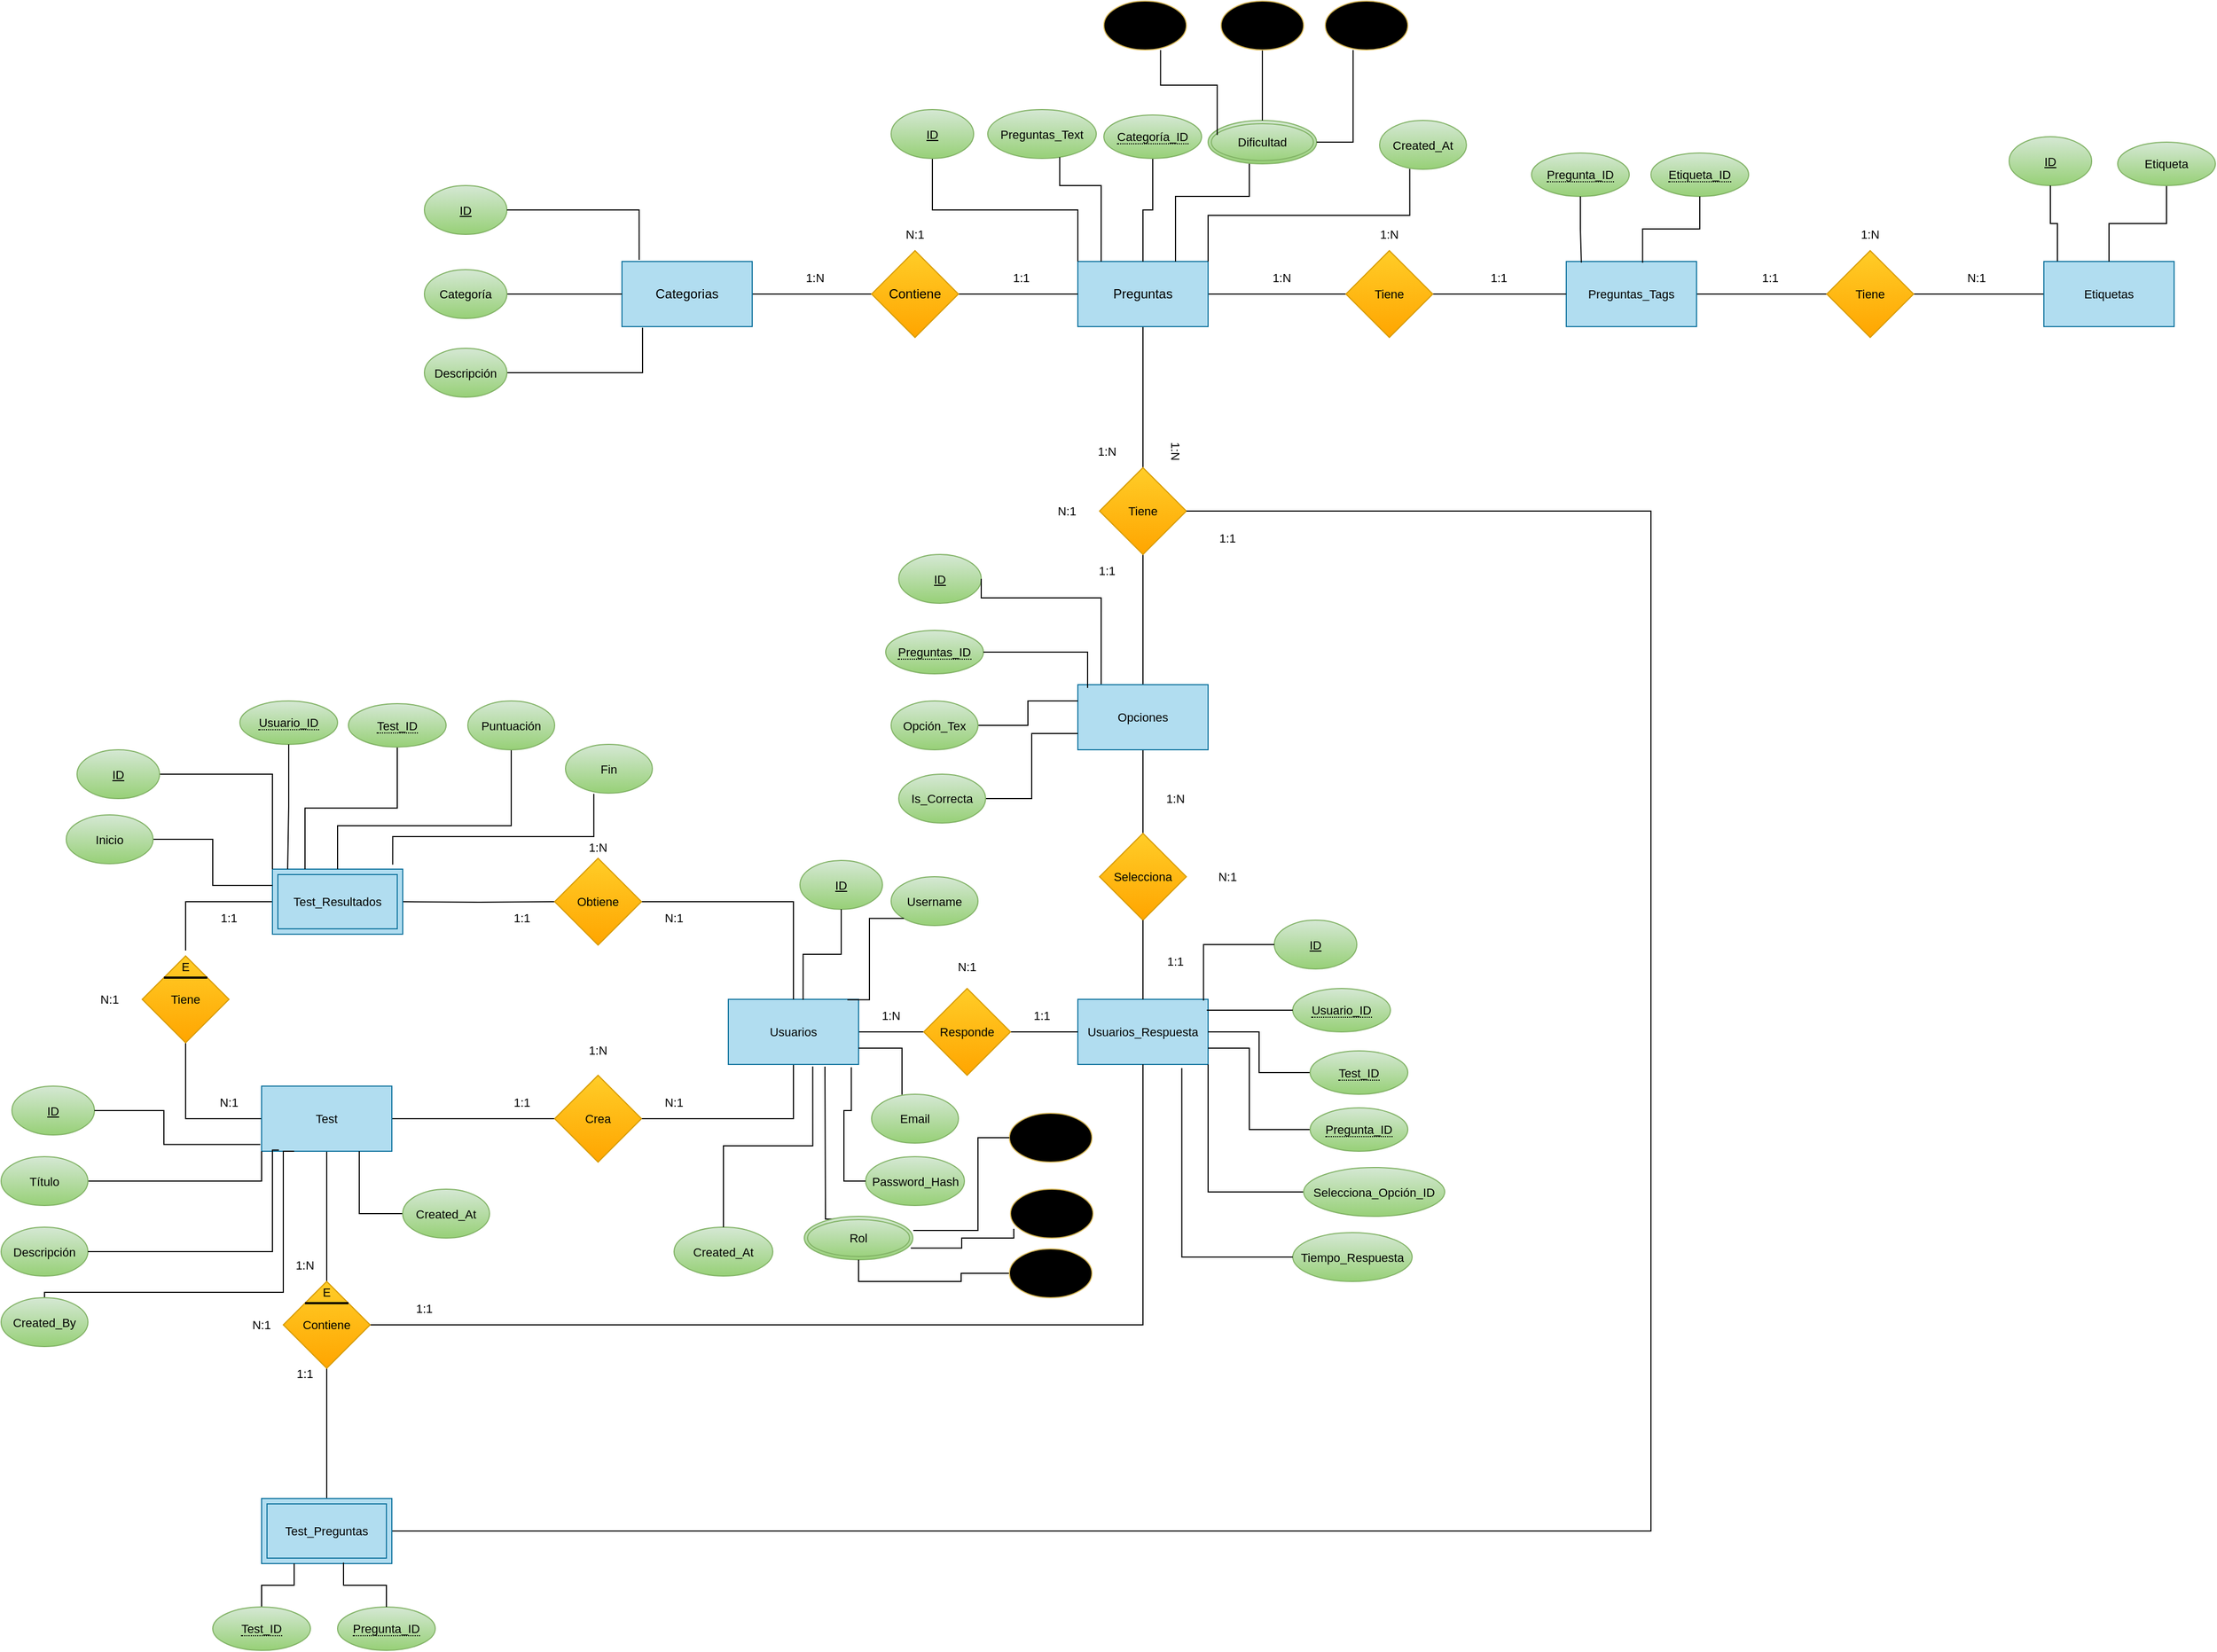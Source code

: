 <mxfile version="27.0.6">
  <diagram name="Página-1" id="rsTC3OR3VL82bbQ-TXVB">
    <mxGraphModel dx="3756" dy="2078" grid="1" gridSize="10" guides="1" tooltips="1" connect="1" arrows="1" fold="1" page="1" pageScale="1" pageWidth="1169" pageHeight="1654" math="0" shadow="0">
      <root>
        <mxCell id="0" />
        <mxCell id="1" parent="0" />
        <mxCell id="-i5y8atTHFML8tohSFLH-4" style="edgeStyle=orthogonalEdgeStyle;rounded=0;orthogonalLoop=1;jettySize=auto;html=1;entryX=0;entryY=0.5;entryDx=0;entryDy=0;endArrow=none;startFill=0;" edge="1" parent="1" source="-i5y8atTHFML8tohSFLH-1" target="-i5y8atTHFML8tohSFLH-3">
          <mxGeometry relative="1" as="geometry" />
        </mxCell>
        <mxCell id="-i5y8atTHFML8tohSFLH-1" value="Categorias" style="rounded=0;whiteSpace=wrap;html=1;fillColor=#b1ddf0;strokeColor=#10739e;" vertex="1" parent="1">
          <mxGeometry x="712" y="260" width="120" height="60" as="geometry" />
        </mxCell>
        <mxCell id="-i5y8atTHFML8tohSFLH-8" style="edgeStyle=orthogonalEdgeStyle;shape=connector;rounded=0;orthogonalLoop=1;jettySize=auto;html=1;entryX=0;entryY=0.5;entryDx=0;entryDy=0;strokeColor=default;align=center;verticalAlign=middle;fontFamily=Helvetica;fontSize=11;fontColor=default;labelBackgroundColor=default;startFill=0;endArrow=none;" edge="1" parent="1" source="-i5y8atTHFML8tohSFLH-2" target="-i5y8atTHFML8tohSFLH-7">
          <mxGeometry relative="1" as="geometry" />
        </mxCell>
        <mxCell id="-i5y8atTHFML8tohSFLH-16" style="edgeStyle=orthogonalEdgeStyle;shape=connector;rounded=0;orthogonalLoop=1;jettySize=auto;html=1;entryX=0.5;entryY=0;entryDx=0;entryDy=0;strokeColor=default;align=center;verticalAlign=middle;fontFamily=Helvetica;fontSize=11;fontColor=default;labelBackgroundColor=default;startFill=0;endArrow=none;" edge="1" parent="1" source="-i5y8atTHFML8tohSFLH-2" target="-i5y8atTHFML8tohSFLH-14">
          <mxGeometry relative="1" as="geometry" />
        </mxCell>
        <mxCell id="-i5y8atTHFML8tohSFLH-2" value="Preguntas" style="rounded=0;whiteSpace=wrap;html=1;fillColor=#b1ddf0;strokeColor=#10739e;" vertex="1" parent="1">
          <mxGeometry x="1132" y="260" width="120" height="60" as="geometry" />
        </mxCell>
        <mxCell id="-i5y8atTHFML8tohSFLH-5" style="edgeStyle=orthogonalEdgeStyle;shape=connector;rounded=0;orthogonalLoop=1;jettySize=auto;html=1;strokeColor=default;align=center;verticalAlign=middle;fontFamily=Helvetica;fontSize=11;fontColor=default;labelBackgroundColor=default;startFill=0;endArrow=none;" edge="1" parent="1" source="-i5y8atTHFML8tohSFLH-3" target="-i5y8atTHFML8tohSFLH-2">
          <mxGeometry relative="1" as="geometry" />
        </mxCell>
        <mxCell id="-i5y8atTHFML8tohSFLH-3" value="Contiene" style="rhombus;whiteSpace=wrap;html=1;fillColor=#ffcd28;gradientColor=#ffa500;strokeColor=#d79b00;" vertex="1" parent="1">
          <mxGeometry x="942" y="250" width="80" height="80" as="geometry" />
        </mxCell>
        <mxCell id="-i5y8atTHFML8tohSFLH-12" style="edgeStyle=orthogonalEdgeStyle;shape=connector;rounded=0;orthogonalLoop=1;jettySize=auto;html=1;strokeColor=default;align=center;verticalAlign=middle;fontFamily=Helvetica;fontSize=11;fontColor=default;labelBackgroundColor=default;startFill=0;endArrow=none;" edge="1" parent="1" source="-i5y8atTHFML8tohSFLH-6" target="-i5y8atTHFML8tohSFLH-10">
          <mxGeometry relative="1" as="geometry" />
        </mxCell>
        <mxCell id="-i5y8atTHFML8tohSFLH-6" value="Preguntas_Tags" style="rounded=0;whiteSpace=wrap;html=1;fontFamily=Helvetica;fontSize=11;labelBackgroundColor=none;fillColor=#b1ddf0;strokeColor=#10739e;" vertex="1" parent="1">
          <mxGeometry x="1582" y="260" width="120" height="60" as="geometry" />
        </mxCell>
        <mxCell id="-i5y8atTHFML8tohSFLH-9" style="edgeStyle=orthogonalEdgeStyle;shape=connector;rounded=0;orthogonalLoop=1;jettySize=auto;html=1;entryX=0;entryY=0.5;entryDx=0;entryDy=0;strokeColor=default;align=center;verticalAlign=middle;fontFamily=Helvetica;fontSize=11;fontColor=default;labelBackgroundColor=default;startFill=0;endArrow=none;" edge="1" parent="1" source="-i5y8atTHFML8tohSFLH-7" target="-i5y8atTHFML8tohSFLH-6">
          <mxGeometry relative="1" as="geometry" />
        </mxCell>
        <mxCell id="-i5y8atTHFML8tohSFLH-7" value="Tiene" style="rhombus;whiteSpace=wrap;html=1;fontFamily=Helvetica;fontSize=11;labelBackgroundColor=none;fillColor=#ffcd28;gradientColor=#ffa500;strokeColor=#d79b00;" vertex="1" parent="1">
          <mxGeometry x="1379" y="250" width="80" height="80" as="geometry" />
        </mxCell>
        <mxCell id="-i5y8atTHFML8tohSFLH-13" style="edgeStyle=orthogonalEdgeStyle;shape=connector;rounded=0;orthogonalLoop=1;jettySize=auto;html=1;strokeColor=default;align=center;verticalAlign=middle;fontFamily=Helvetica;fontSize=11;fontColor=default;labelBackgroundColor=default;startFill=0;endArrow=none;" edge="1" parent="1" source="-i5y8atTHFML8tohSFLH-10" target="-i5y8atTHFML8tohSFLH-11">
          <mxGeometry relative="1" as="geometry" />
        </mxCell>
        <mxCell id="-i5y8atTHFML8tohSFLH-10" value="Tiene" style="rhombus;whiteSpace=wrap;html=1;fontFamily=Helvetica;fontSize=11;labelBackgroundColor=none;fillColor=#ffcd28;gradientColor=#ffa500;strokeColor=#d79b00;" vertex="1" parent="1">
          <mxGeometry x="1822" y="250" width="80" height="80" as="geometry" />
        </mxCell>
        <mxCell id="-i5y8atTHFML8tohSFLH-11" value="Etiquetas" style="rounded=0;whiteSpace=wrap;html=1;fontFamily=Helvetica;fontSize=11;labelBackgroundColor=none;fillColor=#b1ddf0;strokeColor=#10739e;" vertex="1" parent="1">
          <mxGeometry x="2022" y="260" width="120" height="60" as="geometry" />
        </mxCell>
        <mxCell id="-i5y8atTHFML8tohSFLH-38" style="edgeStyle=orthogonalEdgeStyle;shape=connector;rounded=0;orthogonalLoop=1;jettySize=auto;html=1;entryX=0.5;entryY=0;entryDx=0;entryDy=0;strokeColor=default;align=center;verticalAlign=middle;fontFamily=Helvetica;fontSize=11;fontColor=default;labelBackgroundColor=default;startFill=0;endArrow=none;" edge="1" parent="1" source="-i5y8atTHFML8tohSFLH-14" target="-i5y8atTHFML8tohSFLH-36">
          <mxGeometry relative="1" as="geometry" />
        </mxCell>
        <mxCell id="-i5y8atTHFML8tohSFLH-14" value="Tiene" style="rhombus;whiteSpace=wrap;html=1;fontFamily=Helvetica;fontSize=11;labelBackgroundColor=none;fillColor=#ffcd28;gradientColor=#ffa500;strokeColor=#d79b00;" vertex="1" parent="1">
          <mxGeometry x="1152" y="450" width="80" height="80" as="geometry" />
        </mxCell>
        <mxCell id="-i5y8atTHFML8tohSFLH-15" value="Usuarios_Respuesta" style="rounded=0;whiteSpace=wrap;html=1;fontFamily=Helvetica;fontSize=11;labelBackgroundColor=none;fillColor=#b1ddf0;strokeColor=#10739e;" vertex="1" parent="1">
          <mxGeometry x="1132" y="940" width="120" height="60" as="geometry" />
        </mxCell>
        <mxCell id="-i5y8atTHFML8tohSFLH-23" style="edgeStyle=orthogonalEdgeStyle;shape=connector;rounded=0;orthogonalLoop=1;jettySize=auto;html=1;entryX=1;entryY=0.5;entryDx=0;entryDy=0;strokeColor=default;align=center;verticalAlign=middle;fontFamily=Helvetica;fontSize=11;fontColor=default;labelBackgroundColor=default;startFill=0;endArrow=none;exitX=0.617;exitY=0.983;exitDx=0;exitDy=0;exitPerimeter=0;" edge="1" parent="1" source="-i5y8atTHFML8tohSFLH-18" target="-i5y8atTHFML8tohSFLH-22">
          <mxGeometry relative="1" as="geometry">
            <Array as="points">
              <mxPoint x="870" y="999" />
              <mxPoint x="870" y="1050" />
            </Array>
          </mxGeometry>
        </mxCell>
        <mxCell id="-i5y8atTHFML8tohSFLH-43" style="edgeStyle=orthogonalEdgeStyle;shape=connector;rounded=0;orthogonalLoop=1;jettySize=auto;html=1;entryX=0;entryY=0.5;entryDx=0;entryDy=0;strokeColor=default;align=center;verticalAlign=middle;fontFamily=Helvetica;fontSize=11;fontColor=default;labelBackgroundColor=default;startFill=0;endArrow=none;" edge="1" parent="1" source="-i5y8atTHFML8tohSFLH-18" target="-i5y8atTHFML8tohSFLH-41">
          <mxGeometry relative="1" as="geometry" />
        </mxCell>
        <mxCell id="-i5y8atTHFML8tohSFLH-18" value="Usuarios" style="rounded=0;whiteSpace=wrap;html=1;fontFamily=Helvetica;fontSize=11;labelBackgroundColor=none;fillColor=#b1ddf0;strokeColor=#10739e;" vertex="1" parent="1">
          <mxGeometry x="810" y="940" width="120" height="60" as="geometry" />
        </mxCell>
        <mxCell id="-i5y8atTHFML8tohSFLH-25" style="edgeStyle=orthogonalEdgeStyle;shape=connector;rounded=0;orthogonalLoop=1;jettySize=auto;html=1;entryX=1;entryY=0.5;entryDx=0;entryDy=0;strokeColor=default;align=center;verticalAlign=middle;fontFamily=Helvetica;fontSize=11;fontColor=default;labelBackgroundColor=default;startFill=0;endArrow=none;exitX=0;exitY=0.5;exitDx=0;exitDy=0;" edge="1" parent="1" source="-i5y8atTHFML8tohSFLH-22" target="-i5y8atTHFML8tohSFLH-24">
          <mxGeometry relative="1" as="geometry" />
        </mxCell>
        <mxCell id="-i5y8atTHFML8tohSFLH-22" value="Crea" style="rhombus;whiteSpace=wrap;html=1;fontFamily=Helvetica;fontSize=11;labelBackgroundColor=none;fillColor=#ffcd28;gradientColor=#ffa500;strokeColor=#d79b00;" vertex="1" parent="1">
          <mxGeometry x="650" y="1010" width="80" height="80" as="geometry" />
        </mxCell>
        <mxCell id="-i5y8atTHFML8tohSFLH-28" style="edgeStyle=orthogonalEdgeStyle;shape=connector;rounded=0;orthogonalLoop=1;jettySize=auto;html=1;entryX=0.5;entryY=1;entryDx=0;entryDy=0;strokeColor=default;align=center;verticalAlign=middle;fontFamily=Helvetica;fontSize=11;fontColor=default;labelBackgroundColor=default;startFill=0;endArrow=none;" edge="1" parent="1" source="-i5y8atTHFML8tohSFLH-24" target="-i5y8atTHFML8tohSFLH-26">
          <mxGeometry relative="1" as="geometry" />
        </mxCell>
        <mxCell id="-i5y8atTHFML8tohSFLH-67" style="edgeStyle=orthogonalEdgeStyle;shape=connector;rounded=0;orthogonalLoop=1;jettySize=auto;html=1;strokeColor=default;align=center;verticalAlign=middle;fontFamily=Helvetica;fontSize=11;fontColor=default;labelBackgroundColor=default;startFill=0;endArrow=none;" edge="1" parent="1" source="-i5y8atTHFML8tohSFLH-24" target="-i5y8atTHFML8tohSFLH-33">
          <mxGeometry relative="1" as="geometry" />
        </mxCell>
        <mxCell id="-i5y8atTHFML8tohSFLH-24" value="Test" style="rounded=0;whiteSpace=wrap;html=1;fontFamily=Helvetica;fontSize=11;labelBackgroundColor=none;fillColor=#b1ddf0;strokeColor=#10739e;" vertex="1" parent="1">
          <mxGeometry x="380" y="1020" width="120" height="60" as="geometry" />
        </mxCell>
        <mxCell id="-i5y8atTHFML8tohSFLH-26" value="Tiene" style="rhombus;whiteSpace=wrap;html=1;fontFamily=Helvetica;fontSize=11;labelBackgroundColor=none;fillColor=#ffcd28;gradientColor=#ffa500;strokeColor=#d79b00;" vertex="1" parent="1">
          <mxGeometry x="270" y="900" width="80" height="80" as="geometry" />
        </mxCell>
        <mxCell id="-i5y8atTHFML8tohSFLH-32" style="edgeStyle=orthogonalEdgeStyle;shape=connector;rounded=0;orthogonalLoop=1;jettySize=auto;html=1;entryX=0;entryY=0.5;entryDx=0;entryDy=0;strokeColor=default;align=center;verticalAlign=middle;fontFamily=Helvetica;fontSize=11;fontColor=default;labelBackgroundColor=default;startFill=0;endArrow=none;" edge="1" parent="1" target="-i5y8atTHFML8tohSFLH-30">
          <mxGeometry relative="1" as="geometry">
            <mxPoint x="510" y="850" as="sourcePoint" />
          </mxGeometry>
        </mxCell>
        <mxCell id="-i5y8atTHFML8tohSFLH-31" style="edgeStyle=orthogonalEdgeStyle;shape=connector;rounded=0;orthogonalLoop=1;jettySize=auto;html=1;strokeColor=default;align=center;verticalAlign=middle;fontFamily=Helvetica;fontSize=11;fontColor=default;labelBackgroundColor=default;startFill=0;endArrow=none;entryX=0.5;entryY=0;entryDx=0;entryDy=0;" edge="1" parent="1" source="-i5y8atTHFML8tohSFLH-30" target="-i5y8atTHFML8tohSFLH-18">
          <mxGeometry relative="1" as="geometry" />
        </mxCell>
        <mxCell id="-i5y8atTHFML8tohSFLH-30" value="Obtiene" style="rhombus;whiteSpace=wrap;html=1;fontFamily=Helvetica;fontSize=11;labelBackgroundColor=none;fillColor=#ffcd28;gradientColor=#ffa500;strokeColor=#d79b00;" vertex="1" parent="1">
          <mxGeometry x="650" y="810" width="80" height="80" as="geometry" />
        </mxCell>
        <mxCell id="-i5y8atTHFML8tohSFLH-69" style="edgeStyle=orthogonalEdgeStyle;shape=connector;rounded=0;orthogonalLoop=1;jettySize=auto;html=1;strokeColor=default;align=center;verticalAlign=middle;fontFamily=Helvetica;fontSize=11;fontColor=default;labelBackgroundColor=default;startFill=0;endArrow=none;" edge="1" parent="1" source="-i5y8atTHFML8tohSFLH-33">
          <mxGeometry relative="1" as="geometry">
            <mxPoint x="440" y="1400" as="targetPoint" />
          </mxGeometry>
        </mxCell>
        <mxCell id="-i5y8atTHFML8tohSFLH-70" style="edgeStyle=orthogonalEdgeStyle;shape=connector;rounded=0;orthogonalLoop=1;jettySize=auto;html=1;entryX=0.5;entryY=1;entryDx=0;entryDy=0;strokeColor=default;align=center;verticalAlign=middle;fontFamily=Helvetica;fontSize=11;fontColor=default;labelBackgroundColor=default;startFill=0;endArrow=none;" edge="1" parent="1" source="-i5y8atTHFML8tohSFLH-33" target="-i5y8atTHFML8tohSFLH-15">
          <mxGeometry relative="1" as="geometry" />
        </mxCell>
        <mxCell id="-i5y8atTHFML8tohSFLH-33" value="Contiene" style="rhombus;whiteSpace=wrap;html=1;fontFamily=Helvetica;fontSize=11;labelBackgroundColor=none;fillColor=#ffcd28;gradientColor=#ffa500;strokeColor=#d79b00;" vertex="1" parent="1">
          <mxGeometry x="400" y="1200" width="80" height="80" as="geometry" />
        </mxCell>
        <mxCell id="-i5y8atTHFML8tohSFLH-39" style="edgeStyle=orthogonalEdgeStyle;shape=connector;rounded=0;orthogonalLoop=1;jettySize=auto;html=1;entryX=0.5;entryY=0;entryDx=0;entryDy=0;strokeColor=default;align=center;verticalAlign=middle;fontFamily=Helvetica;fontSize=11;fontColor=default;labelBackgroundColor=default;startFill=0;endArrow=none;" edge="1" parent="1" source="-i5y8atTHFML8tohSFLH-36" target="-i5y8atTHFML8tohSFLH-37">
          <mxGeometry relative="1" as="geometry" />
        </mxCell>
        <mxCell id="-i5y8atTHFML8tohSFLH-36" value="Opciones" style="rounded=0;whiteSpace=wrap;html=1;fontFamily=Helvetica;fontSize=11;labelBackgroundColor=none;fillColor=#b1ddf0;strokeColor=#10739e;" vertex="1" parent="1">
          <mxGeometry x="1132" y="650" width="120" height="60" as="geometry" />
        </mxCell>
        <mxCell id="-i5y8atTHFML8tohSFLH-37" value="Selecciona" style="rhombus;whiteSpace=wrap;html=1;fontFamily=Helvetica;fontSize=11;labelBackgroundColor=none;fillColor=#ffcd28;gradientColor=#ffa500;strokeColor=#d79b00;" vertex="1" parent="1">
          <mxGeometry x="1152" y="787" width="80" height="80" as="geometry" />
        </mxCell>
        <mxCell id="-i5y8atTHFML8tohSFLH-40" style="edgeStyle=orthogonalEdgeStyle;shape=connector;rounded=0;orthogonalLoop=1;jettySize=auto;html=1;strokeColor=default;align=center;verticalAlign=middle;fontFamily=Helvetica;fontSize=11;fontColor=default;labelBackgroundColor=default;startFill=0;endArrow=none;" edge="1" parent="1" source="-i5y8atTHFML8tohSFLH-37" target="-i5y8atTHFML8tohSFLH-15">
          <mxGeometry relative="1" as="geometry" />
        </mxCell>
        <mxCell id="-i5y8atTHFML8tohSFLH-42" style="edgeStyle=orthogonalEdgeStyle;shape=connector;rounded=0;orthogonalLoop=1;jettySize=auto;html=1;entryX=0;entryY=0.5;entryDx=0;entryDy=0;strokeColor=default;align=center;verticalAlign=middle;fontFamily=Helvetica;fontSize=11;fontColor=default;labelBackgroundColor=default;startFill=0;endArrow=none;" edge="1" parent="1" source="-i5y8atTHFML8tohSFLH-41" target="-i5y8atTHFML8tohSFLH-15">
          <mxGeometry relative="1" as="geometry" />
        </mxCell>
        <mxCell id="-i5y8atTHFML8tohSFLH-41" value="Responde" style="rhombus;whiteSpace=wrap;html=1;fontFamily=Helvetica;fontSize=11;labelBackgroundColor=none;fillColor=#ffcd28;gradientColor=#ffa500;strokeColor=#d79b00;" vertex="1" parent="1">
          <mxGeometry x="990" y="930" width="80" height="80" as="geometry" />
        </mxCell>
        <mxCell id="-i5y8atTHFML8tohSFLH-44" value="1:N" style="text;html=1;align=center;verticalAlign=middle;whiteSpace=wrap;rounded=0;fontFamily=Helvetica;fontSize=11;fontColor=default;labelBackgroundColor=default;" vertex="1" parent="1">
          <mxGeometry x="860" y="260" width="60" height="30" as="geometry" />
        </mxCell>
        <mxCell id="-i5y8atTHFML8tohSFLH-45" value="1:1" style="text;html=1;align=center;verticalAlign=middle;whiteSpace=wrap;rounded=0;fontFamily=Helvetica;fontSize=11;fontColor=default;labelBackgroundColor=default;" vertex="1" parent="1">
          <mxGeometry x="1050" y="260" width="60" height="30" as="geometry" />
        </mxCell>
        <mxCell id="-i5y8atTHFML8tohSFLH-47" value="1:N" style="text;html=1;align=center;verticalAlign=middle;whiteSpace=wrap;rounded=0;fontFamily=Helvetica;fontSize=11;fontColor=default;labelBackgroundColor=default;" vertex="1" parent="1">
          <mxGeometry x="1832" y="220" width="60" height="30" as="geometry" />
        </mxCell>
        <mxCell id="-i5y8atTHFML8tohSFLH-48" value="1:N" style="text;html=1;align=center;verticalAlign=middle;whiteSpace=wrap;rounded=0;fontFamily=Helvetica;fontSize=11;fontColor=default;labelBackgroundColor=default;" vertex="1" parent="1">
          <mxGeometry x="1290" y="260" width="60" height="30" as="geometry" />
        </mxCell>
        <mxCell id="-i5y8atTHFML8tohSFLH-49" value="1:1" style="text;html=1;align=center;verticalAlign=middle;whiteSpace=wrap;rounded=0;fontFamily=Helvetica;fontSize=11;fontColor=default;labelBackgroundColor=default;" vertex="1" parent="1">
          <mxGeometry x="1490" y="260" width="60" height="30" as="geometry" />
        </mxCell>
        <mxCell id="-i5y8atTHFML8tohSFLH-50" value="1:N" style="text;html=1;align=center;verticalAlign=middle;whiteSpace=wrap;rounded=0;fontFamily=Helvetica;fontSize=11;fontColor=default;labelBackgroundColor=default;" vertex="1" parent="1">
          <mxGeometry x="1389" y="220" width="60" height="30" as="geometry" />
        </mxCell>
        <mxCell id="-i5y8atTHFML8tohSFLH-51" value="1:1" style="text;html=1;align=center;verticalAlign=middle;whiteSpace=wrap;rounded=0;fontFamily=Helvetica;fontSize=11;fontColor=default;labelBackgroundColor=default;" vertex="1" parent="1">
          <mxGeometry x="1740" y="260" width="60" height="30" as="geometry" />
        </mxCell>
        <mxCell id="-i5y8atTHFML8tohSFLH-52" value="N:1" style="text;html=1;align=center;verticalAlign=middle;whiteSpace=wrap;rounded=0;fontFamily=Helvetica;fontSize=11;fontColor=default;labelBackgroundColor=default;" vertex="1" parent="1">
          <mxGeometry x="1930" y="260" width="60" height="30" as="geometry" />
        </mxCell>
        <mxCell id="-i5y8atTHFML8tohSFLH-53" value="N:1" style="text;html=1;align=center;verticalAlign=middle;whiteSpace=wrap;rounded=0;fontFamily=Helvetica;fontSize=11;fontColor=default;labelBackgroundColor=default;" vertex="1" parent="1">
          <mxGeometry x="952" y="220" width="60" height="30" as="geometry" />
        </mxCell>
        <mxCell id="-i5y8atTHFML8tohSFLH-54" value="1:N" style="text;html=1;align=center;verticalAlign=middle;whiteSpace=wrap;rounded=0;fontFamily=Helvetica;fontSize=11;fontColor=default;labelBackgroundColor=default;rotation=0;" vertex="1" parent="1">
          <mxGeometry x="1129" y="420" width="60" height="30" as="geometry" />
        </mxCell>
        <mxCell id="-i5y8atTHFML8tohSFLH-55" value="1:1" style="text;html=1;align=center;verticalAlign=middle;whiteSpace=wrap;rounded=0;fontFamily=Helvetica;fontSize=11;fontColor=default;labelBackgroundColor=default;" vertex="1" parent="1">
          <mxGeometry x="1129" y="530" width="60" height="30" as="geometry" />
        </mxCell>
        <mxCell id="-i5y8atTHFML8tohSFLH-57" value="N:1" style="text;html=1;align=center;verticalAlign=middle;whiteSpace=wrap;rounded=0;fontFamily=Helvetica;fontSize=11;fontColor=default;labelBackgroundColor=default;" vertex="1" parent="1">
          <mxGeometry x="1092" y="475" width="60" height="30" as="geometry" />
        </mxCell>
        <mxCell id="-i5y8atTHFML8tohSFLH-61" value="1:N" style="text;html=1;align=center;verticalAlign=middle;whiteSpace=wrap;rounded=0;fontFamily=Helvetica;fontSize=11;fontColor=default;labelBackgroundColor=default;" vertex="1" parent="1">
          <mxGeometry x="1192" y="740" width="60" height="30" as="geometry" />
        </mxCell>
        <mxCell id="-i5y8atTHFML8tohSFLH-63" value="1:1" style="text;html=1;align=center;verticalAlign=middle;whiteSpace=wrap;rounded=0;fontFamily=Helvetica;fontSize=11;fontColor=default;labelBackgroundColor=default;" vertex="1" parent="1">
          <mxGeometry x="1192" y="890" width="60" height="30" as="geometry" />
        </mxCell>
        <mxCell id="-i5y8atTHFML8tohSFLH-64" value="N:1" style="text;html=1;align=center;verticalAlign=middle;whiteSpace=wrap;rounded=0;fontFamily=Helvetica;fontSize=11;fontColor=default;labelBackgroundColor=default;" vertex="1" parent="1">
          <mxGeometry x="1240" y="812" width="60" height="30" as="geometry" />
        </mxCell>
        <mxCell id="-i5y8atTHFML8tohSFLH-65" value="ID" style="ellipse;whiteSpace=wrap;html=1;fontFamily=Helvetica;fontSize=11;labelBackgroundColor=none;fillColor=#d5e8d4;strokeColor=#82b366;fontStyle=4;gradientColor=#97d077;" vertex="1" parent="1">
          <mxGeometry x="530" y="190" width="76" height="45" as="geometry" />
        </mxCell>
        <mxCell id="-i5y8atTHFML8tohSFLH-66" style="edgeStyle=orthogonalEdgeStyle;shape=connector;rounded=0;orthogonalLoop=1;jettySize=auto;html=1;entryX=0.132;entryY=-0.025;entryDx=0;entryDy=0;entryPerimeter=0;strokeColor=default;align=center;verticalAlign=middle;fontFamily=Helvetica;fontSize=11;fontColor=default;labelBackgroundColor=default;startFill=0;endArrow=none;" edge="1" parent="1" source="-i5y8atTHFML8tohSFLH-65" target="-i5y8atTHFML8tohSFLH-1">
          <mxGeometry relative="1" as="geometry" />
        </mxCell>
        <mxCell id="-i5y8atTHFML8tohSFLH-87" style="edgeStyle=orthogonalEdgeStyle;shape=connector;rounded=0;orthogonalLoop=1;jettySize=auto;html=1;entryX=1;entryY=0.5;entryDx=0;entryDy=0;strokeColor=default;align=center;verticalAlign=middle;fontFamily=Helvetica;fontSize=11;fontColor=default;labelBackgroundColor=default;startFill=0;endArrow=none;" edge="1" parent="1" target="-i5y8atTHFML8tohSFLH-14">
          <mxGeometry relative="1" as="geometry">
            <mxPoint x="500" y="1430" as="sourcePoint" />
            <Array as="points">
              <mxPoint x="1660" y="1430" />
              <mxPoint x="1660" y="490" />
            </Array>
          </mxGeometry>
        </mxCell>
        <mxCell id="-i5y8atTHFML8tohSFLH-71" value="1:N" style="text;html=1;align=center;verticalAlign=middle;whiteSpace=wrap;rounded=0;fontFamily=Helvetica;fontSize=11;fontColor=default;labelBackgroundColor=default;" vertex="1" parent="1">
          <mxGeometry x="390" y="1170" width="60" height="30" as="geometry" />
        </mxCell>
        <mxCell id="-i5y8atTHFML8tohSFLH-72" value="1:1" style="text;html=1;align=center;verticalAlign=middle;whiteSpace=wrap;rounded=0;fontFamily=Helvetica;fontSize=11;fontColor=default;labelBackgroundColor=default;" vertex="1" parent="1">
          <mxGeometry x="390" y="1270" width="60" height="30" as="geometry" />
        </mxCell>
        <mxCell id="-i5y8atTHFML8tohSFLH-73" value="N:1" style="text;html=1;align=center;verticalAlign=middle;whiteSpace=wrap;rounded=0;fontFamily=Helvetica;fontSize=11;fontColor=default;labelBackgroundColor=default;" vertex="1" parent="1">
          <mxGeometry x="350" y="1225" width="60" height="30" as="geometry" />
        </mxCell>
        <mxCell id="-i5y8atTHFML8tohSFLH-74" value="1:1" style="text;html=1;align=center;verticalAlign=middle;whiteSpace=wrap;rounded=0;fontFamily=Helvetica;fontSize=11;fontColor=default;labelBackgroundColor=default;" vertex="1" parent="1">
          <mxGeometry x="500" y="1210" width="60" height="30" as="geometry" />
        </mxCell>
        <mxCell id="-i5y8atTHFML8tohSFLH-75" value="N:1" style="text;html=1;align=center;verticalAlign=middle;whiteSpace=wrap;rounded=0;fontFamily=Helvetica;fontSize=11;fontColor=default;labelBackgroundColor=default;" vertex="1" parent="1">
          <mxGeometry x="320" y="1020" width="60" height="30" as="geometry" />
        </mxCell>
        <mxCell id="-i5y8atTHFML8tohSFLH-76" value="1:1" style="text;html=1;align=center;verticalAlign=middle;whiteSpace=wrap;rounded=0;fontFamily=Helvetica;fontSize=11;fontColor=default;labelBackgroundColor=default;" vertex="1" parent="1">
          <mxGeometry x="320" y="850" width="60" height="30" as="geometry" />
        </mxCell>
        <mxCell id="-i5y8atTHFML8tohSFLH-77" value="N:1" style="text;html=1;align=center;verticalAlign=middle;whiteSpace=wrap;rounded=0;fontFamily=Helvetica;fontSize=11;fontColor=default;labelBackgroundColor=default;" vertex="1" parent="1">
          <mxGeometry x="210" y="925" width="60" height="30" as="geometry" />
        </mxCell>
        <mxCell id="-i5y8atTHFML8tohSFLH-78" value="N:1" style="text;html=1;align=center;verticalAlign=middle;whiteSpace=wrap;rounded=0;fontFamily=Helvetica;fontSize=11;fontColor=default;labelBackgroundColor=default;" vertex="1" parent="1">
          <mxGeometry x="730" y="850" width="60" height="30" as="geometry" />
        </mxCell>
        <mxCell id="-i5y8atTHFML8tohSFLH-79" value="1:1" style="text;html=1;align=center;verticalAlign=middle;whiteSpace=wrap;rounded=0;fontFamily=Helvetica;fontSize=11;fontColor=default;labelBackgroundColor=default;" vertex="1" parent="1">
          <mxGeometry x="590" y="850" width="60" height="30" as="geometry" />
        </mxCell>
        <mxCell id="-i5y8atTHFML8tohSFLH-80" value="1:N" style="text;html=1;align=center;verticalAlign=middle;whiteSpace=wrap;rounded=0;fontFamily=Helvetica;fontSize=11;fontColor=default;labelBackgroundColor=default;" vertex="1" parent="1">
          <mxGeometry x="660" y="785" width="60" height="30" as="geometry" />
        </mxCell>
        <mxCell id="-i5y8atTHFML8tohSFLH-81" value="N:1" style="text;html=1;align=center;verticalAlign=middle;whiteSpace=wrap;rounded=0;fontFamily=Helvetica;fontSize=11;fontColor=default;labelBackgroundColor=default;" vertex="1" parent="1">
          <mxGeometry x="730" y="1020" width="60" height="30" as="geometry" />
        </mxCell>
        <mxCell id="-i5y8atTHFML8tohSFLH-82" value="1:1" style="text;html=1;align=center;verticalAlign=middle;whiteSpace=wrap;rounded=0;fontFamily=Helvetica;fontSize=11;fontColor=default;labelBackgroundColor=default;" vertex="1" parent="1">
          <mxGeometry x="590" y="1020" width="60" height="30" as="geometry" />
        </mxCell>
        <mxCell id="-i5y8atTHFML8tohSFLH-83" value="1:N" style="text;html=1;align=center;verticalAlign=middle;whiteSpace=wrap;rounded=0;fontFamily=Helvetica;fontSize=11;fontColor=default;labelBackgroundColor=default;" vertex="1" parent="1">
          <mxGeometry x="660" y="972" width="60" height="30" as="geometry" />
        </mxCell>
        <mxCell id="-i5y8atTHFML8tohSFLH-84" value="1:N" style="text;html=1;align=center;verticalAlign=middle;whiteSpace=wrap;rounded=0;fontFamily=Helvetica;fontSize=11;fontColor=default;labelBackgroundColor=default;" vertex="1" parent="1">
          <mxGeometry x="930" y="940" width="60" height="30" as="geometry" />
        </mxCell>
        <mxCell id="-i5y8atTHFML8tohSFLH-85" value="1:1" style="text;html=1;align=center;verticalAlign=middle;whiteSpace=wrap;rounded=0;fontFamily=Helvetica;fontSize=11;fontColor=default;labelBackgroundColor=default;" vertex="1" parent="1">
          <mxGeometry x="1069" y="940" width="60" height="30" as="geometry" />
        </mxCell>
        <mxCell id="-i5y8atTHFML8tohSFLH-86" value="N:1" style="text;html=1;align=center;verticalAlign=middle;whiteSpace=wrap;rounded=0;fontFamily=Helvetica;fontSize=11;fontColor=default;labelBackgroundColor=default;" vertex="1" parent="1">
          <mxGeometry x="1000" y="895" width="60" height="30" as="geometry" />
        </mxCell>
        <mxCell id="-i5y8atTHFML8tohSFLH-88" value="1:N" style="text;html=1;align=center;verticalAlign=middle;whiteSpace=wrap;rounded=0;fontFamily=Helvetica;fontSize=11;fontColor=default;labelBackgroundColor=default;rotation=90;" vertex="1" parent="1">
          <mxGeometry x="1192" y="420" width="60" height="30" as="geometry" />
        </mxCell>
        <mxCell id="-i5y8atTHFML8tohSFLH-89" value="1:1" style="text;html=1;align=center;verticalAlign=middle;whiteSpace=wrap;rounded=0;fontFamily=Helvetica;fontSize=11;fontColor=default;labelBackgroundColor=default;" vertex="1" parent="1">
          <mxGeometry x="1240" y="500" width="60" height="30" as="geometry" />
        </mxCell>
        <mxCell id="-i5y8atTHFML8tohSFLH-92" value="" style="line;strokeWidth=2;html=1;fontFamily=Helvetica;fontSize=11;fontColor=default;labelBackgroundColor=default;" vertex="1" parent="1">
          <mxGeometry x="420" y="1215" width="40" height="10" as="geometry" />
        </mxCell>
        <mxCell id="-i5y8atTHFML8tohSFLH-93" value="E" style="text;html=1;align=center;verticalAlign=middle;whiteSpace=wrap;rounded=0;fontFamily=Helvetica;fontSize=11;fontColor=default;labelBackgroundColor=none;" vertex="1" parent="1">
          <mxGeometry x="410" y="1195" width="60" height="30" as="geometry" />
        </mxCell>
        <mxCell id="-i5y8atTHFML8tohSFLH-94" value="Test_Preguntas" style="shape=ext;margin=3;double=1;whiteSpace=wrap;html=1;align=center;fontFamily=Helvetica;fontSize=11;labelBackgroundColor=none;fillColor=#b1ddf0;strokeColor=#10739e;" vertex="1" parent="1">
          <mxGeometry x="380" y="1400" width="120" height="60" as="geometry" />
        </mxCell>
        <mxCell id="-i5y8atTHFML8tohSFLH-95" value="" style="line;strokeWidth=2;html=1;fontFamily=Helvetica;fontSize=11;fontColor=default;labelBackgroundColor=default;" vertex="1" parent="1">
          <mxGeometry x="290" y="915" width="40" height="10" as="geometry" />
        </mxCell>
        <mxCell id="-i5y8atTHFML8tohSFLH-98" style="edgeStyle=orthogonalEdgeStyle;shape=connector;rounded=0;orthogonalLoop=1;jettySize=auto;html=1;entryX=0;entryY=0.5;entryDx=0;entryDy=0;strokeColor=default;align=center;verticalAlign=middle;fontFamily=Helvetica;fontSize=11;fontColor=default;labelBackgroundColor=default;startFill=0;endArrow=none;exitX=0.5;exitY=0;exitDx=0;exitDy=0;" edge="1" parent="1" source="-i5y8atTHFML8tohSFLH-96" target="-i5y8atTHFML8tohSFLH-97">
          <mxGeometry relative="1" as="geometry" />
        </mxCell>
        <mxCell id="-i5y8atTHFML8tohSFLH-96" value="E" style="text;html=1;align=center;verticalAlign=middle;whiteSpace=wrap;rounded=0;fontFamily=Helvetica;fontSize=11;fontColor=default;labelBackgroundColor=none;" vertex="1" parent="1">
          <mxGeometry x="280" y="895" width="60" height="30" as="geometry" />
        </mxCell>
        <mxCell id="-i5y8atTHFML8tohSFLH-97" value="Test_Resultados" style="shape=ext;margin=3;double=1;whiteSpace=wrap;html=1;align=center;fontFamily=Helvetica;fontSize=11;labelBackgroundColor=none;fillColor=#b1ddf0;strokeColor=#10739e;" vertex="1" parent="1">
          <mxGeometry x="390" y="820" width="120" height="60" as="geometry" />
        </mxCell>
        <mxCell id="-i5y8atTHFML8tohSFLH-100" style="edgeStyle=orthogonalEdgeStyle;shape=connector;rounded=0;orthogonalLoop=1;jettySize=auto;html=1;entryX=0;entryY=0.5;entryDx=0;entryDy=0;strokeColor=default;align=center;verticalAlign=middle;fontFamily=Helvetica;fontSize=11;fontColor=default;labelBackgroundColor=default;startFill=0;endArrow=none;" edge="1" parent="1" source="-i5y8atTHFML8tohSFLH-99" target="-i5y8atTHFML8tohSFLH-1">
          <mxGeometry relative="1" as="geometry" />
        </mxCell>
        <mxCell id="-i5y8atTHFML8tohSFLH-99" value="Categoría" style="ellipse;whiteSpace=wrap;html=1;fontFamily=Helvetica;fontSize=11;labelBackgroundColor=none;fillColor=#d5e8d4;strokeColor=#82b366;fontStyle=0;gradientColor=#97d077;" vertex="1" parent="1">
          <mxGeometry x="530" y="267.5" width="76" height="45" as="geometry" />
        </mxCell>
        <mxCell id="-i5y8atTHFML8tohSFLH-102" style="edgeStyle=orthogonalEdgeStyle;shape=connector;rounded=0;orthogonalLoop=1;jettySize=auto;html=1;entryX=0.158;entryY=1.017;entryDx=0;entryDy=0;strokeColor=default;align=center;verticalAlign=middle;fontFamily=Helvetica;fontSize=11;fontColor=default;labelBackgroundColor=default;startFill=0;endArrow=none;entryPerimeter=0;" edge="1" parent="1" source="-i5y8atTHFML8tohSFLH-101" target="-i5y8atTHFML8tohSFLH-1">
          <mxGeometry relative="1" as="geometry" />
        </mxCell>
        <mxCell id="-i5y8atTHFML8tohSFLH-101" value="Descripción" style="ellipse;whiteSpace=wrap;html=1;fontFamily=Helvetica;fontSize=11;labelBackgroundColor=none;fillColor=#d5e8d4;strokeColor=#82b366;fontStyle=0;gradientColor=#97d077;" vertex="1" parent="1">
          <mxGeometry x="530" y="340" width="76" height="45" as="geometry" />
        </mxCell>
        <mxCell id="-i5y8atTHFML8tohSFLH-104" style="edgeStyle=orthogonalEdgeStyle;shape=connector;rounded=0;orthogonalLoop=1;jettySize=auto;html=1;entryX=0;entryY=0;entryDx=0;entryDy=0;strokeColor=default;align=center;verticalAlign=middle;fontFamily=Helvetica;fontSize=11;fontColor=default;labelBackgroundColor=default;startFill=0;endArrow=none;exitX=0.5;exitY=1;exitDx=0;exitDy=0;" edge="1" parent="1" source="-i5y8atTHFML8tohSFLH-103" target="-i5y8atTHFML8tohSFLH-2">
          <mxGeometry relative="1" as="geometry" />
        </mxCell>
        <mxCell id="-i5y8atTHFML8tohSFLH-103" value="ID" style="ellipse;whiteSpace=wrap;html=1;fontFamily=Helvetica;fontSize=11;labelBackgroundColor=none;fillColor=#d5e8d4;strokeColor=#82b366;fontStyle=4;gradientColor=#97d077;" vertex="1" parent="1">
          <mxGeometry x="960" y="120" width="76" height="45" as="geometry" />
        </mxCell>
        <mxCell id="-i5y8atTHFML8tohSFLH-105" value="Preguntas_Text" style="ellipse;whiteSpace=wrap;html=1;fontFamily=Helvetica;fontSize=11;labelBackgroundColor=none;fillColor=#d5e8d4;strokeColor=#82b366;fontStyle=0;gradientColor=#97d077;" vertex="1" parent="1">
          <mxGeometry x="1049" y="120" width="100" height="45" as="geometry" />
        </mxCell>
        <mxCell id="-i5y8atTHFML8tohSFLH-106" style="edgeStyle=orthogonalEdgeStyle;shape=connector;rounded=0;orthogonalLoop=1;jettySize=auto;html=1;entryX=0.179;entryY=0.001;entryDx=0;entryDy=0;entryPerimeter=0;strokeColor=default;align=center;verticalAlign=middle;fontFamily=Helvetica;fontSize=11;fontColor=default;labelBackgroundColor=default;startFill=0;endArrow=none;exitX=0.663;exitY=0.975;exitDx=0;exitDy=0;exitPerimeter=0;" edge="1" parent="1" source="-i5y8atTHFML8tohSFLH-105" target="-i5y8atTHFML8tohSFLH-2">
          <mxGeometry relative="1" as="geometry">
            <Array as="points">
              <mxPoint x="1115" y="190" />
              <mxPoint x="1154" y="190" />
            </Array>
          </mxGeometry>
        </mxCell>
        <mxCell id="-i5y8atTHFML8tohSFLH-110" style="edgeStyle=orthogonalEdgeStyle;shape=connector;rounded=0;orthogonalLoop=1;jettySize=auto;html=1;entryX=0.75;entryY=0;entryDx=0;entryDy=0;strokeColor=default;align=center;verticalAlign=middle;fontFamily=Helvetica;fontSize=11;fontColor=default;labelBackgroundColor=default;startFill=0;endArrow=none;" edge="1" parent="1" source="-i5y8atTHFML8tohSFLH-109" target="-i5y8atTHFML8tohSFLH-2">
          <mxGeometry relative="1" as="geometry">
            <Array as="points">
              <mxPoint x="1290" y="200" />
              <mxPoint x="1222" y="200" />
            </Array>
          </mxGeometry>
        </mxCell>
        <mxCell id="-i5y8atTHFML8tohSFLH-109" value="Dificultad" style="ellipse;shape=doubleEllipse;margin=3;whiteSpace=wrap;html=1;align=center;fontFamily=Helvetica;fontSize=11;labelBackgroundColor=none;fillColor=#d5e8d4;gradientColor=#97d077;strokeColor=light-dark(#82B366,#66FF66);" vertex="1" parent="1">
          <mxGeometry x="1252" y="130" width="100" height="40" as="geometry" />
        </mxCell>
        <mxCell id="-i5y8atTHFML8tohSFLH-111" value="Fácil" style="ellipse;whiteSpace=wrap;html=1;fontFamily=Helvetica;fontSize=11;labelBackgroundColor=none;fillColor=light-dark(#FFF2CC,#333300);strokeColor=light-dark(#D6B656,#FFFF00);fontStyle=0;gradientColor=light-dark(#FFD966,#999900);" vertex="1" parent="1">
          <mxGeometry x="1156" y="20" width="76" height="45" as="geometry" />
        </mxCell>
        <mxCell id="-i5y8atTHFML8tohSFLH-117" style="edgeStyle=orthogonalEdgeStyle;shape=connector;rounded=0;orthogonalLoop=1;jettySize=auto;html=1;entryX=0.5;entryY=0;entryDx=0;entryDy=0;strokeColor=default;align=center;verticalAlign=middle;fontFamily=Helvetica;fontSize=11;fontColor=default;labelBackgroundColor=default;startFill=0;endArrow=none;" edge="1" parent="1" source="-i5y8atTHFML8tohSFLH-114" target="-i5y8atTHFML8tohSFLH-109">
          <mxGeometry relative="1" as="geometry" />
        </mxCell>
        <mxCell id="-i5y8atTHFML8tohSFLH-114" value="Intermedio" style="ellipse;whiteSpace=wrap;html=1;fontFamily=Helvetica;fontSize=11;labelBackgroundColor=none;fillColor=light-dark(#FFF2CC,#333300);strokeColor=light-dark(#D6B656,#FFFF00);fontStyle=0;gradientColor=light-dark(#FFD966,#999900);" vertex="1" parent="1">
          <mxGeometry x="1264" y="20" width="76" height="45" as="geometry" />
        </mxCell>
        <mxCell id="-i5y8atTHFML8tohSFLH-118" style="edgeStyle=orthogonalEdgeStyle;shape=connector;rounded=0;orthogonalLoop=1;jettySize=auto;html=1;entryX=1;entryY=0.5;entryDx=0;entryDy=0;strokeColor=default;align=center;verticalAlign=middle;fontFamily=Helvetica;fontSize=11;fontColor=default;labelBackgroundColor=default;startFill=0;endArrow=none;exitX=0.337;exitY=1.003;exitDx=0;exitDy=0;exitPerimeter=0;" edge="1" parent="1" source="-i5y8atTHFML8tohSFLH-115" target="-i5y8atTHFML8tohSFLH-109">
          <mxGeometry relative="1" as="geometry" />
        </mxCell>
        <mxCell id="-i5y8atTHFML8tohSFLH-115" value="Difícil" style="ellipse;whiteSpace=wrap;html=1;fontFamily=Helvetica;fontSize=11;labelBackgroundColor=none;fillColor=light-dark(#FFF2CC,#333300);strokeColor=light-dark(#D6B656,#FFFF00);fontStyle=0;gradientColor=light-dark(#FFD966,#999900);" vertex="1" parent="1">
          <mxGeometry x="1360" y="20" width="76" height="45" as="geometry" />
        </mxCell>
        <mxCell id="-i5y8atTHFML8tohSFLH-116" style="edgeStyle=orthogonalEdgeStyle;shape=connector;rounded=0;orthogonalLoop=1;jettySize=auto;html=1;entryX=0.084;entryY=0.335;entryDx=0;entryDy=0;entryPerimeter=0;strokeColor=default;align=center;verticalAlign=middle;fontFamily=Helvetica;fontSize=11;fontColor=default;labelBackgroundColor=default;startFill=0;endArrow=none;exitX=0.687;exitY=1.003;exitDx=0;exitDy=0;exitPerimeter=0;" edge="1" parent="1" source="-i5y8atTHFML8tohSFLH-111" target="-i5y8atTHFML8tohSFLH-109">
          <mxGeometry relative="1" as="geometry" />
        </mxCell>
        <mxCell id="-i5y8atTHFML8tohSFLH-122" style="edgeStyle=orthogonalEdgeStyle;shape=connector;rounded=0;orthogonalLoop=1;jettySize=auto;html=1;entryX=1;entryY=0;entryDx=0;entryDy=0;strokeColor=default;align=center;verticalAlign=middle;fontFamily=Helvetica;fontSize=11;fontColor=default;labelBackgroundColor=default;startFill=0;endArrow=none;exitX=0.347;exitY=0.993;exitDx=0;exitDy=0;exitPerimeter=0;" edge="1" parent="1" source="-i5y8atTHFML8tohSFLH-120" target="-i5y8atTHFML8tohSFLH-2">
          <mxGeometry relative="1" as="geometry" />
        </mxCell>
        <mxCell id="-i5y8atTHFML8tohSFLH-120" value="Created_At" style="ellipse;whiteSpace=wrap;html=1;fontFamily=Helvetica;fontSize=11;labelBackgroundColor=none;fillColor=#d5e8d4;strokeColor=#82b366;fontStyle=0;gradientColor=#97d077;" vertex="1" parent="1">
          <mxGeometry x="1410" y="130" width="80" height="45" as="geometry" />
        </mxCell>
        <mxCell id="-i5y8atTHFML8tohSFLH-126" value="&lt;span style=&quot;border-bottom: 1px dotted&quot;&gt;Pregunta_ID&lt;/span&gt;" style="ellipse;whiteSpace=wrap;html=1;align=center;fontFamily=Helvetica;fontSize=11;labelBackgroundColor=none;fillColor=#d5e8d4;gradientColor=#97d077;strokeColor=#82b366;" vertex="1" parent="1">
          <mxGeometry x="1550" y="160" width="90" height="40" as="geometry" />
        </mxCell>
        <mxCell id="-i5y8atTHFML8tohSFLH-127" style="edgeStyle=orthogonalEdgeStyle;shape=connector;rounded=0;orthogonalLoop=1;jettySize=auto;html=1;entryX=0.116;entryY=0.016;entryDx=0;entryDy=0;entryPerimeter=0;strokeColor=default;align=center;verticalAlign=middle;fontFamily=Helvetica;fontSize=11;fontColor=default;labelBackgroundColor=default;startFill=0;endArrow=none;" edge="1" parent="1" source="-i5y8atTHFML8tohSFLH-126" target="-i5y8atTHFML8tohSFLH-6">
          <mxGeometry relative="1" as="geometry" />
        </mxCell>
        <mxCell id="-i5y8atTHFML8tohSFLH-132" style="edgeStyle=orthogonalEdgeStyle;shape=connector;rounded=0;orthogonalLoop=1;jettySize=auto;html=1;entryX=0.5;entryY=0;entryDx=0;entryDy=0;strokeColor=default;align=center;verticalAlign=middle;fontFamily=Helvetica;fontSize=11;fontColor=default;labelBackgroundColor=default;startFill=0;endArrow=none;" edge="1" parent="1" source="-i5y8atTHFML8tohSFLH-131" target="-i5y8atTHFML8tohSFLH-2">
          <mxGeometry relative="1" as="geometry" />
        </mxCell>
        <mxCell id="-i5y8atTHFML8tohSFLH-131" value="&lt;span style=&quot;border-bottom: 1px dotted&quot;&gt;Categoría_ID&lt;/span&gt;" style="ellipse;whiteSpace=wrap;html=1;align=center;fontFamily=Helvetica;fontSize=11;labelBackgroundColor=none;fillColor=#d5e8d4;gradientColor=#97d077;strokeColor=#82b366;" vertex="1" parent="1">
          <mxGeometry x="1156" y="125" width="90" height="40" as="geometry" />
        </mxCell>
        <mxCell id="-i5y8atTHFML8tohSFLH-135" value="ID" style="ellipse;whiteSpace=wrap;html=1;fontFamily=Helvetica;fontSize=11;labelBackgroundColor=none;fillColor=#d5e8d4;strokeColor=#82b366;fontStyle=4;gradientColor=#97d077;" vertex="1" parent="1">
          <mxGeometry x="1990" y="145" width="76" height="45" as="geometry" />
        </mxCell>
        <mxCell id="-i5y8atTHFML8tohSFLH-136" style="edgeStyle=orthogonalEdgeStyle;shape=connector;rounded=0;orthogonalLoop=1;jettySize=auto;html=1;entryX=0.104;entryY=-0.004;entryDx=0;entryDy=0;entryPerimeter=0;strokeColor=default;align=center;verticalAlign=middle;fontFamily=Helvetica;fontSize=11;fontColor=default;labelBackgroundColor=default;startFill=0;endArrow=none;" edge="1" parent="1" source="-i5y8atTHFML8tohSFLH-135" target="-i5y8atTHFML8tohSFLH-11">
          <mxGeometry relative="1" as="geometry" />
        </mxCell>
        <mxCell id="-i5y8atTHFML8tohSFLH-138" style="edgeStyle=orthogonalEdgeStyle;shape=connector;rounded=0;orthogonalLoop=1;jettySize=auto;html=1;strokeColor=default;align=center;verticalAlign=middle;fontFamily=Helvetica;fontSize=11;fontColor=default;labelBackgroundColor=default;startFill=0;endArrow=none;" edge="1" parent="1" source="-i5y8atTHFML8tohSFLH-137" target="-i5y8atTHFML8tohSFLH-11">
          <mxGeometry relative="1" as="geometry" />
        </mxCell>
        <mxCell id="-i5y8atTHFML8tohSFLH-137" value="Etiqueta" style="ellipse;whiteSpace=wrap;html=1;align=center;fontFamily=Helvetica;fontSize=11;labelBackgroundColor=none;fillColor=#d5e8d4;gradientColor=#97d077;strokeColor=#82b366;" vertex="1" parent="1">
          <mxGeometry x="2090" y="150" width="90" height="40" as="geometry" />
        </mxCell>
        <mxCell id="-i5y8atTHFML8tohSFLH-139" value="&lt;span style=&quot;border-bottom: 1px dotted&quot;&gt;Etiqueta_ID&lt;/span&gt;" style="ellipse;whiteSpace=wrap;html=1;align=center;fontFamily=Helvetica;fontSize=11;labelBackgroundColor=none;fillColor=#d5e8d4;gradientColor=#97d077;strokeColor=#82b366;" vertex="1" parent="1">
          <mxGeometry x="1660" y="160" width="90" height="40" as="geometry" />
        </mxCell>
        <mxCell id="-i5y8atTHFML8tohSFLH-140" style="edgeStyle=orthogonalEdgeStyle;shape=connector;rounded=0;orthogonalLoop=1;jettySize=auto;html=1;entryX=0.586;entryY=0.018;entryDx=0;entryDy=0;entryPerimeter=0;strokeColor=default;align=center;verticalAlign=middle;fontFamily=Helvetica;fontSize=11;fontColor=default;labelBackgroundColor=default;startFill=0;endArrow=none;" edge="1" parent="1" source="-i5y8atTHFML8tohSFLH-139" target="-i5y8atTHFML8tohSFLH-6">
          <mxGeometry relative="1" as="geometry" />
        </mxCell>
        <mxCell id="-i5y8atTHFML8tohSFLH-141" value="ID" style="ellipse;whiteSpace=wrap;html=1;fontFamily=Helvetica;fontSize=11;labelBackgroundColor=none;fillColor=#d5e8d4;strokeColor=#82b366;fontStyle=4;gradientColor=#97d077;" vertex="1" parent="1">
          <mxGeometry x="967" y="530" width="76" height="45" as="geometry" />
        </mxCell>
        <mxCell id="-i5y8atTHFML8tohSFLH-142" value="&lt;span style=&quot;border-bottom: 1px dotted&quot;&gt;Preguntas_ID&lt;/span&gt;" style="ellipse;whiteSpace=wrap;html=1;align=center;fontFamily=Helvetica;fontSize=11;labelBackgroundColor=none;fillColor=#d5e8d4;gradientColor=#97d077;strokeColor=#82b366;" vertex="1" parent="1">
          <mxGeometry x="955" y="600" width="90" height="40" as="geometry" />
        </mxCell>
        <mxCell id="-i5y8atTHFML8tohSFLH-147" style="edgeStyle=orthogonalEdgeStyle;shape=connector;rounded=0;orthogonalLoop=1;jettySize=auto;html=1;entryX=0;entryY=0.25;entryDx=0;entryDy=0;strokeColor=default;align=center;verticalAlign=middle;fontFamily=Helvetica;fontSize=11;fontColor=default;labelBackgroundColor=default;startFill=0;endArrow=none;" edge="1" parent="1" source="-i5y8atTHFML8tohSFLH-143" target="-i5y8atTHFML8tohSFLH-36">
          <mxGeometry relative="1" as="geometry" />
        </mxCell>
        <mxCell id="-i5y8atTHFML8tohSFLH-143" value="Opción_Tex" style="ellipse;whiteSpace=wrap;html=1;fontFamily=Helvetica;fontSize=11;labelBackgroundColor=none;fillColor=#d5e8d4;strokeColor=#82b366;fontStyle=0;gradientColor=#97d077;" vertex="1" parent="1">
          <mxGeometry x="960" y="665" width="80" height="45" as="geometry" />
        </mxCell>
        <mxCell id="-i5y8atTHFML8tohSFLH-148" style="edgeStyle=orthogonalEdgeStyle;shape=connector;rounded=0;orthogonalLoop=1;jettySize=auto;html=1;entryX=0;entryY=0.75;entryDx=0;entryDy=0;strokeColor=default;align=center;verticalAlign=middle;fontFamily=Helvetica;fontSize=11;fontColor=default;labelBackgroundColor=default;startFill=0;endArrow=none;" edge="1" parent="1" source="-i5y8atTHFML8tohSFLH-144" target="-i5y8atTHFML8tohSFLH-36">
          <mxGeometry relative="1" as="geometry" />
        </mxCell>
        <mxCell id="-i5y8atTHFML8tohSFLH-144" value="Is_Correcta" style="ellipse;whiteSpace=wrap;html=1;fontFamily=Helvetica;fontSize=11;labelBackgroundColor=none;fillColor=#d5e8d4;strokeColor=#82b366;fontStyle=0;gradientColor=#97d077;" vertex="1" parent="1">
          <mxGeometry x="967" y="732.5" width="80" height="45" as="geometry" />
        </mxCell>
        <mxCell id="-i5y8atTHFML8tohSFLH-145" style="edgeStyle=orthogonalEdgeStyle;shape=connector;rounded=0;orthogonalLoop=1;jettySize=auto;html=1;entryX=0.179;entryY=-0.008;entryDx=0;entryDy=0;entryPerimeter=0;strokeColor=default;align=center;verticalAlign=middle;fontFamily=Helvetica;fontSize=11;fontColor=default;labelBackgroundColor=default;startFill=0;endArrow=none;exitX=1;exitY=0.5;exitDx=0;exitDy=0;" edge="1" parent="1" source="-i5y8atTHFML8tohSFLH-141" target="-i5y8atTHFML8tohSFLH-36">
          <mxGeometry relative="1" as="geometry">
            <Array as="points">
              <mxPoint x="1043" y="570" />
              <mxPoint x="1154" y="570" />
            </Array>
          </mxGeometry>
        </mxCell>
        <mxCell id="-i5y8atTHFML8tohSFLH-146" style="edgeStyle=orthogonalEdgeStyle;shape=connector;rounded=0;orthogonalLoop=1;jettySize=auto;html=1;entryX=0.075;entryY=0.05;entryDx=0;entryDy=0;entryPerimeter=0;strokeColor=default;align=center;verticalAlign=middle;fontFamily=Helvetica;fontSize=11;fontColor=default;labelBackgroundColor=default;startFill=0;endArrow=none;" edge="1" parent="1" source="-i5y8atTHFML8tohSFLH-142" target="-i5y8atTHFML8tohSFLH-36">
          <mxGeometry relative="1" as="geometry" />
        </mxCell>
        <mxCell id="-i5y8atTHFML8tohSFLH-149" value="ID" style="ellipse;whiteSpace=wrap;html=1;fontFamily=Helvetica;fontSize=11;labelBackgroundColor=none;fillColor=#d5e8d4;strokeColor=#82b366;fontStyle=4;gradientColor=#97d077;" vertex="1" parent="1">
          <mxGeometry x="876" y="812" width="76" height="45" as="geometry" />
        </mxCell>
        <mxCell id="-i5y8atTHFML8tohSFLH-150" value="Username" style="ellipse;whiteSpace=wrap;html=1;fontFamily=Helvetica;fontSize=11;labelBackgroundColor=none;fillColor=#d5e8d4;strokeColor=#82b366;fontStyle=0;gradientColor=#97d077;" vertex="1" parent="1">
          <mxGeometry x="960" y="827" width="80" height="45" as="geometry" />
        </mxCell>
        <mxCell id="-i5y8atTHFML8tohSFLH-158" style="edgeStyle=orthogonalEdgeStyle;shape=connector;rounded=0;orthogonalLoop=1;jettySize=auto;html=1;entryX=1;entryY=0.75;entryDx=0;entryDy=0;strokeColor=default;align=center;verticalAlign=middle;fontFamily=Helvetica;fontSize=11;fontColor=default;labelBackgroundColor=default;startFill=0;endArrow=none;exitX=0.35;exitY=0.007;exitDx=0;exitDy=0;exitPerimeter=0;" edge="1" parent="1" source="-i5y8atTHFML8tohSFLH-151" target="-i5y8atTHFML8tohSFLH-18">
          <mxGeometry relative="1" as="geometry" />
        </mxCell>
        <mxCell id="-i5y8atTHFML8tohSFLH-151" value="Email" style="ellipse;whiteSpace=wrap;html=1;fontFamily=Helvetica;fontSize=11;labelBackgroundColor=none;fillColor=#d5e8d4;strokeColor=#82b366;fontStyle=0;gradientColor=#97d077;" vertex="1" parent="1">
          <mxGeometry x="942" y="1027.5" width="80" height="45" as="geometry" />
        </mxCell>
        <mxCell id="-i5y8atTHFML8tohSFLH-155" value="Password_Hash" style="ellipse;whiteSpace=wrap;html=1;fontFamily=Helvetica;fontSize=11;labelBackgroundColor=none;fillColor=#d5e8d4;strokeColor=#82b366;fontStyle=0;gradientColor=#97d077;" vertex="1" parent="1">
          <mxGeometry x="936.5" y="1085" width="91" height="45" as="geometry" />
        </mxCell>
        <mxCell id="-i5y8atTHFML8tohSFLH-156" style="edgeStyle=orthogonalEdgeStyle;shape=connector;rounded=0;orthogonalLoop=1;jettySize=auto;html=1;entryX=0.574;entryY=0.007;entryDx=0;entryDy=0;entryPerimeter=0;strokeColor=default;align=center;verticalAlign=middle;fontFamily=Helvetica;fontSize=11;fontColor=default;labelBackgroundColor=default;startFill=0;endArrow=none;" edge="1" parent="1" source="-i5y8atTHFML8tohSFLH-149" target="-i5y8atTHFML8tohSFLH-18">
          <mxGeometry relative="1" as="geometry" />
        </mxCell>
        <mxCell id="-i5y8atTHFML8tohSFLH-157" style="edgeStyle=orthogonalEdgeStyle;shape=connector;rounded=0;orthogonalLoop=1;jettySize=auto;html=1;entryX=0.914;entryY=0.007;entryDx=0;entryDy=0;entryPerimeter=0;strokeColor=default;align=center;verticalAlign=middle;fontFamily=Helvetica;fontSize=11;fontColor=default;labelBackgroundColor=default;startFill=0;endArrow=none;exitX=0;exitY=1;exitDx=0;exitDy=0;" edge="1" parent="1" source="-i5y8atTHFML8tohSFLH-150" target="-i5y8atTHFML8tohSFLH-18">
          <mxGeometry relative="1" as="geometry">
            <Array as="points">
              <mxPoint x="940" y="865" />
              <mxPoint x="940" y="940" />
            </Array>
          </mxGeometry>
        </mxCell>
        <mxCell id="-i5y8atTHFML8tohSFLH-159" style="edgeStyle=orthogonalEdgeStyle;shape=connector;rounded=0;orthogonalLoop=1;jettySize=auto;html=1;entryX=0.944;entryY=1.044;entryDx=0;entryDy=0;entryPerimeter=0;strokeColor=default;align=center;verticalAlign=middle;fontFamily=Helvetica;fontSize=11;fontColor=default;labelBackgroundColor=default;startFill=0;endArrow=none;" edge="1" parent="1" source="-i5y8atTHFML8tohSFLH-155" target="-i5y8atTHFML8tohSFLH-18">
          <mxGeometry relative="1" as="geometry" />
        </mxCell>
        <mxCell id="-i5y8atTHFML8tohSFLH-161" style="edgeStyle=orthogonalEdgeStyle;shape=connector;rounded=0;orthogonalLoop=1;jettySize=auto;html=1;entryX=0.75;entryY=1;entryDx=0;entryDy=0;strokeColor=default;align=center;verticalAlign=middle;fontFamily=Helvetica;fontSize=11;fontColor=default;labelBackgroundColor=default;startFill=0;endArrow=none;" edge="1" parent="1">
          <mxGeometry relative="1" as="geometry">
            <mxPoint x="929" y="1142" as="sourcePoint" />
            <mxPoint x="899" y="1002" as="targetPoint" />
          </mxGeometry>
        </mxCell>
        <mxCell id="-i5y8atTHFML8tohSFLH-160" value="Rol" style="ellipse;shape=doubleEllipse;margin=3;whiteSpace=wrap;html=1;align=center;fontFamily=Helvetica;fontSize=11;labelBackgroundColor=none;fillColor=#d5e8d4;gradientColor=#97d077;strokeColor=light-dark(#82B366,#66FF66);" vertex="1" parent="1">
          <mxGeometry x="880" y="1140" width="100" height="40" as="geometry" />
        </mxCell>
        <mxCell id="-i5y8atTHFML8tohSFLH-162" value="Created_At" style="ellipse;whiteSpace=wrap;html=1;fontFamily=Helvetica;fontSize=11;labelBackgroundColor=none;fillColor=#d5e8d4;strokeColor=#82b366;fontStyle=0;gradientColor=#97d077;" vertex="1" parent="1">
          <mxGeometry x="760" y="1150" width="91" height="45" as="geometry" />
        </mxCell>
        <mxCell id="-i5y8atTHFML8tohSFLH-163" style="edgeStyle=orthogonalEdgeStyle;shape=connector;rounded=0;orthogonalLoop=1;jettySize=auto;html=1;entryX=0.648;entryY=1.031;entryDx=0;entryDy=0;entryPerimeter=0;strokeColor=default;align=center;verticalAlign=middle;fontFamily=Helvetica;fontSize=11;fontColor=default;labelBackgroundColor=default;startFill=0;endArrow=none;" edge="1" parent="1" source="-i5y8atTHFML8tohSFLH-162" target="-i5y8atTHFML8tohSFLH-18">
          <mxGeometry relative="1" as="geometry" />
        </mxCell>
        <mxCell id="-i5y8atTHFML8tohSFLH-164" value="Profesor" style="ellipse;whiteSpace=wrap;html=1;fontFamily=Helvetica;fontSize=11;labelBackgroundColor=none;fillColor=light-dark(#FFF2CC,#333300);strokeColor=light-dark(#D6B656,#FFFF00);fontStyle=0;gradientColor=light-dark(#FFD966,#999900);" vertex="1" parent="1">
          <mxGeometry x="1070" y="1115" width="76" height="45" as="geometry" />
        </mxCell>
        <mxCell id="-i5y8atTHFML8tohSFLH-169" style="edgeStyle=orthogonalEdgeStyle;shape=connector;rounded=0;orthogonalLoop=1;jettySize=auto;html=1;entryX=0.5;entryY=1;entryDx=0;entryDy=0;strokeColor=default;align=center;verticalAlign=middle;fontFamily=Helvetica;fontSize=11;fontColor=default;labelBackgroundColor=default;startFill=0;endArrow=none;" edge="1" parent="1" source="-i5y8atTHFML8tohSFLH-165" target="-i5y8atTHFML8tohSFLH-160">
          <mxGeometry relative="1" as="geometry" />
        </mxCell>
        <mxCell id="-i5y8atTHFML8tohSFLH-165" value="Alumno" style="ellipse;whiteSpace=wrap;html=1;fontFamily=Helvetica;fontSize=11;labelBackgroundColor=none;fillColor=light-dark(#FFF2CC,#333300);strokeColor=light-dark(#D6B656,#FFFF00);fontStyle=0;gradientColor=light-dark(#FFD966,#999900);" vertex="1" parent="1">
          <mxGeometry x="1069" y="1170" width="76" height="45" as="geometry" />
        </mxCell>
        <mxCell id="-i5y8atTHFML8tohSFLH-166" value="Admin" style="ellipse;whiteSpace=wrap;html=1;fontFamily=Helvetica;fontSize=11;labelBackgroundColor=none;fillColor=light-dark(#FFF2CC,#333300);strokeColor=light-dark(#D6B656,#FFFF00);fontStyle=0;gradientColor=light-dark(#FFD966,#999900);" vertex="1" parent="1">
          <mxGeometry x="1069" y="1045" width="76" height="45" as="geometry" />
        </mxCell>
        <mxCell id="-i5y8atTHFML8tohSFLH-167" style="edgeStyle=orthogonalEdgeStyle;shape=connector;rounded=0;orthogonalLoop=1;jettySize=auto;html=1;entryX=1.004;entryY=0.325;entryDx=0;entryDy=0;entryPerimeter=0;strokeColor=default;align=center;verticalAlign=middle;fontFamily=Helvetica;fontSize=11;fontColor=default;labelBackgroundColor=default;startFill=0;endArrow=none;" edge="1" parent="1" source="-i5y8atTHFML8tohSFLH-166" target="-i5y8atTHFML8tohSFLH-160">
          <mxGeometry relative="1" as="geometry">
            <Array as="points">
              <mxPoint x="1040" y="1068" />
              <mxPoint x="1040" y="1153" />
            </Array>
          </mxGeometry>
        </mxCell>
        <mxCell id="-i5y8atTHFML8tohSFLH-168" style="edgeStyle=orthogonalEdgeStyle;shape=connector;rounded=0;orthogonalLoop=1;jettySize=auto;html=1;entryX=0.981;entryY=0.732;entryDx=0;entryDy=0;entryPerimeter=0;strokeColor=default;align=center;verticalAlign=middle;fontFamily=Helvetica;fontSize=11;fontColor=default;labelBackgroundColor=default;startFill=0;endArrow=none;exitX=0.039;exitY=0.812;exitDx=0;exitDy=0;exitPerimeter=0;" edge="1" parent="1" source="-i5y8atTHFML8tohSFLH-164" target="-i5y8atTHFML8tohSFLH-160">
          <mxGeometry relative="1" as="geometry">
            <Array as="points">
              <mxPoint x="1073" y="1160" />
              <mxPoint x="1025" y="1160" />
              <mxPoint x="1025" y="1169" />
            </Array>
          </mxGeometry>
        </mxCell>
        <mxCell id="-i5y8atTHFML8tohSFLH-170" value="ID" style="ellipse;whiteSpace=wrap;html=1;fontFamily=Helvetica;fontSize=11;labelBackgroundColor=none;fillColor=#d5e8d4;strokeColor=#82b366;fontStyle=4;gradientColor=#97d077;" vertex="1" parent="1">
          <mxGeometry x="1313" y="867" width="76" height="45" as="geometry" />
        </mxCell>
        <mxCell id="-i5y8atTHFML8tohSFLH-172" value="&lt;span style=&quot;border-bottom: 1px dotted&quot;&gt;Usuario_ID&lt;/span&gt;" style="ellipse;whiteSpace=wrap;html=1;align=center;fontFamily=Helvetica;fontSize=11;labelBackgroundColor=none;fillColor=#d5e8d4;gradientColor=#97d077;strokeColor=#82b366;" vertex="1" parent="1">
          <mxGeometry x="1330" y="930" width="90" height="40" as="geometry" />
        </mxCell>
        <mxCell id="-i5y8atTHFML8tohSFLH-173" style="edgeStyle=orthogonalEdgeStyle;shape=connector;rounded=0;orthogonalLoop=1;jettySize=auto;html=1;entryX=0.965;entryY=0.019;entryDx=0;entryDy=0;entryPerimeter=0;strokeColor=default;align=center;verticalAlign=middle;fontFamily=Helvetica;fontSize=11;fontColor=default;labelBackgroundColor=default;startFill=0;endArrow=none;" edge="1" parent="1" source="-i5y8atTHFML8tohSFLH-170" target="-i5y8atTHFML8tohSFLH-15">
          <mxGeometry relative="1" as="geometry" />
        </mxCell>
        <mxCell id="-i5y8atTHFML8tohSFLH-174" style="edgeStyle=orthogonalEdgeStyle;shape=connector;rounded=0;orthogonalLoop=1;jettySize=auto;html=1;entryX=0.99;entryY=0.167;entryDx=0;entryDy=0;entryPerimeter=0;strokeColor=default;align=center;verticalAlign=middle;fontFamily=Helvetica;fontSize=11;fontColor=default;labelBackgroundColor=default;startFill=0;endArrow=none;" edge="1" parent="1" source="-i5y8atTHFML8tohSFLH-172" target="-i5y8atTHFML8tohSFLH-15">
          <mxGeometry relative="1" as="geometry" />
        </mxCell>
        <mxCell id="-i5y8atTHFML8tohSFLH-176" style="edgeStyle=orthogonalEdgeStyle;shape=connector;rounded=0;orthogonalLoop=1;jettySize=auto;html=1;entryX=1;entryY=0.5;entryDx=0;entryDy=0;strokeColor=default;align=center;verticalAlign=middle;fontFamily=Helvetica;fontSize=11;fontColor=default;labelBackgroundColor=default;startFill=0;endArrow=none;" edge="1" parent="1" source="-i5y8atTHFML8tohSFLH-175" target="-i5y8atTHFML8tohSFLH-15">
          <mxGeometry relative="1" as="geometry" />
        </mxCell>
        <mxCell id="-i5y8atTHFML8tohSFLH-175" value="&lt;span style=&quot;border-bottom: 1px dotted&quot;&gt;Test_ID&lt;/span&gt;" style="ellipse;whiteSpace=wrap;html=1;align=center;fontFamily=Helvetica;fontSize=11;labelBackgroundColor=none;fillColor=#d5e8d4;gradientColor=#97d077;strokeColor=#82b366;" vertex="1" parent="1">
          <mxGeometry x="1346" y="987.5" width="90" height="40" as="geometry" />
        </mxCell>
        <mxCell id="-i5y8atTHFML8tohSFLH-180" style="edgeStyle=orthogonalEdgeStyle;shape=connector;rounded=0;orthogonalLoop=1;jettySize=auto;html=1;entryX=1;entryY=0.75;entryDx=0;entryDy=0;strokeColor=default;align=center;verticalAlign=middle;fontFamily=Helvetica;fontSize=11;fontColor=default;labelBackgroundColor=default;startFill=0;endArrow=none;" edge="1" parent="1" source="-i5y8atTHFML8tohSFLH-178" target="-i5y8atTHFML8tohSFLH-15">
          <mxGeometry relative="1" as="geometry">
            <Array as="points">
              <mxPoint x="1290" y="1060" />
              <mxPoint x="1290" y="985" />
            </Array>
          </mxGeometry>
        </mxCell>
        <mxCell id="-i5y8atTHFML8tohSFLH-178" value="&lt;span style=&quot;border-bottom: 1px dotted&quot;&gt;Pregunta_ID&lt;/span&gt;" style="ellipse;whiteSpace=wrap;html=1;align=center;fontFamily=Helvetica;fontSize=11;labelBackgroundColor=none;fillColor=#d5e8d4;gradientColor=#97d077;strokeColor=#82b366;" vertex="1" parent="1">
          <mxGeometry x="1346" y="1040" width="90" height="40" as="geometry" />
        </mxCell>
        <mxCell id="-i5y8atTHFML8tohSFLH-181" style="edgeStyle=orthogonalEdgeStyle;shape=connector;rounded=0;orthogonalLoop=1;jettySize=auto;html=1;entryX=1;entryY=1;entryDx=0;entryDy=0;strokeColor=default;align=center;verticalAlign=middle;fontFamily=Helvetica;fontSize=11;fontColor=default;labelBackgroundColor=default;startFill=0;endArrow=none;" edge="1" parent="1" source="-i5y8atTHFML8tohSFLH-179" target="-i5y8atTHFML8tohSFLH-15">
          <mxGeometry relative="1" as="geometry" />
        </mxCell>
        <mxCell id="-i5y8atTHFML8tohSFLH-179" value="Selecciona_Opción_ID" style="ellipse;whiteSpace=wrap;html=1;fontFamily=Helvetica;fontSize=11;labelBackgroundColor=none;fillColor=#d5e8d4;strokeColor=#82b366;fontStyle=0;gradientColor=#97d077;" vertex="1" parent="1">
          <mxGeometry x="1340" y="1095" width="130" height="45" as="geometry" />
        </mxCell>
        <mxCell id="-i5y8atTHFML8tohSFLH-182" value="Tiempo_Respuesta" style="ellipse;whiteSpace=wrap;html=1;fontFamily=Helvetica;fontSize=11;labelBackgroundColor=none;fillColor=#d5e8d4;strokeColor=#82b366;fontStyle=0;gradientColor=#97d077;" vertex="1" parent="1">
          <mxGeometry x="1330" y="1155" width="110" height="45" as="geometry" />
        </mxCell>
        <mxCell id="-i5y8atTHFML8tohSFLH-183" style="edgeStyle=orthogonalEdgeStyle;shape=connector;rounded=0;orthogonalLoop=1;jettySize=auto;html=1;entryX=0.798;entryY=1.056;entryDx=0;entryDy=0;entryPerimeter=0;strokeColor=default;align=center;verticalAlign=middle;fontFamily=Helvetica;fontSize=11;fontColor=default;labelBackgroundColor=default;startFill=0;endArrow=none;" edge="1" parent="1" source="-i5y8atTHFML8tohSFLH-182" target="-i5y8atTHFML8tohSFLH-15">
          <mxGeometry relative="1" as="geometry" />
        </mxCell>
        <mxCell id="-i5y8atTHFML8tohSFLH-184" value="ID" style="ellipse;whiteSpace=wrap;html=1;fontFamily=Helvetica;fontSize=11;labelBackgroundColor=none;fillColor=#d5e8d4;strokeColor=#82b366;fontStyle=4;gradientColor=#97d077;" vertex="1" parent="1">
          <mxGeometry x="150" y="1020" width="76" height="45" as="geometry" />
        </mxCell>
        <mxCell id="-i5y8atTHFML8tohSFLH-190" style="edgeStyle=orthogonalEdgeStyle;shape=connector;rounded=0;orthogonalLoop=1;jettySize=auto;html=1;entryX=0;entryY=1;entryDx=0;entryDy=0;strokeColor=default;align=center;verticalAlign=middle;fontFamily=Helvetica;fontSize=11;fontColor=default;labelBackgroundColor=default;startFill=0;endArrow=none;" edge="1" parent="1" source="-i5y8atTHFML8tohSFLH-185" target="-i5y8atTHFML8tohSFLH-24">
          <mxGeometry relative="1" as="geometry" />
        </mxCell>
        <mxCell id="-i5y8atTHFML8tohSFLH-185" value="Título" style="ellipse;whiteSpace=wrap;html=1;fontFamily=Helvetica;fontSize=11;labelBackgroundColor=none;fillColor=#d5e8d4;strokeColor=#82b366;fontStyle=0;gradientColor=#97d077;" vertex="1" parent="1">
          <mxGeometry x="140" y="1085" width="80" height="45" as="geometry" />
        </mxCell>
        <mxCell id="-i5y8atTHFML8tohSFLH-186" value="Descripción" style="ellipse;whiteSpace=wrap;html=1;fontFamily=Helvetica;fontSize=11;labelBackgroundColor=none;fillColor=#d5e8d4;strokeColor=#82b366;fontStyle=0;gradientColor=#97d077;" vertex="1" parent="1">
          <mxGeometry x="140" y="1150" width="80" height="45" as="geometry" />
        </mxCell>
        <mxCell id="-i5y8atTHFML8tohSFLH-193" style="edgeStyle=orthogonalEdgeStyle;shape=connector;rounded=0;orthogonalLoop=1;jettySize=auto;html=1;entryX=0.25;entryY=1;entryDx=0;entryDy=0;strokeColor=default;align=center;verticalAlign=middle;fontFamily=Helvetica;fontSize=11;fontColor=default;labelBackgroundColor=default;startFill=0;endArrow=none;" edge="1" parent="1" source="-i5y8atTHFML8tohSFLH-187" target="-i5y8atTHFML8tohSFLH-24">
          <mxGeometry relative="1" as="geometry">
            <Array as="points">
              <mxPoint x="180" y="1210" />
              <mxPoint x="400" y="1210" />
              <mxPoint x="400" y="1080" />
            </Array>
          </mxGeometry>
        </mxCell>
        <mxCell id="-i5y8atTHFML8tohSFLH-187" value="Created_By" style="ellipse;whiteSpace=wrap;html=1;fontFamily=Helvetica;fontSize=11;labelBackgroundColor=none;fillColor=#d5e8d4;strokeColor=#82b366;fontStyle=0;gradientColor=#97d077;" vertex="1" parent="1">
          <mxGeometry x="140" y="1215" width="80" height="45" as="geometry" />
        </mxCell>
        <mxCell id="-i5y8atTHFML8tohSFLH-194" style="edgeStyle=orthogonalEdgeStyle;shape=connector;rounded=0;orthogonalLoop=1;jettySize=auto;html=1;entryX=0.75;entryY=1;entryDx=0;entryDy=0;strokeColor=default;align=center;verticalAlign=middle;fontFamily=Helvetica;fontSize=11;fontColor=default;labelBackgroundColor=default;startFill=0;endArrow=none;" edge="1" parent="1" source="-i5y8atTHFML8tohSFLH-188" target="-i5y8atTHFML8tohSFLH-24">
          <mxGeometry relative="1" as="geometry" />
        </mxCell>
        <mxCell id="-i5y8atTHFML8tohSFLH-188" value="Created_At" style="ellipse;whiteSpace=wrap;html=1;fontFamily=Helvetica;fontSize=11;labelBackgroundColor=none;fillColor=#d5e8d4;strokeColor=#82b366;fontStyle=0;gradientColor=#97d077;" vertex="1" parent="1">
          <mxGeometry x="510" y="1115" width="80" height="45" as="geometry" />
        </mxCell>
        <mxCell id="-i5y8atTHFML8tohSFLH-189" style="edgeStyle=orthogonalEdgeStyle;shape=connector;rounded=0;orthogonalLoop=1;jettySize=auto;html=1;entryX=-0.009;entryY=0.896;entryDx=0;entryDy=0;entryPerimeter=0;strokeColor=default;align=center;verticalAlign=middle;fontFamily=Helvetica;fontSize=11;fontColor=default;labelBackgroundColor=default;startFill=0;endArrow=none;" edge="1" parent="1" source="-i5y8atTHFML8tohSFLH-184" target="-i5y8atTHFML8tohSFLH-24">
          <mxGeometry relative="1" as="geometry">
            <Array as="points">
              <mxPoint x="290" y="1042" />
              <mxPoint x="290" y="1074" />
            </Array>
          </mxGeometry>
        </mxCell>
        <mxCell id="-i5y8atTHFML8tohSFLH-191" style="edgeStyle=orthogonalEdgeStyle;shape=connector;rounded=0;orthogonalLoop=1;jettySize=auto;html=1;entryX=0.133;entryY=0.982;entryDx=0;entryDy=0;entryPerimeter=0;strokeColor=default;align=center;verticalAlign=middle;fontFamily=Helvetica;fontSize=11;fontColor=default;labelBackgroundColor=default;startFill=0;endArrow=none;" edge="1" parent="1" source="-i5y8atTHFML8tohSFLH-186" target="-i5y8atTHFML8tohSFLH-24">
          <mxGeometry relative="1" as="geometry">
            <Array as="points">
              <mxPoint x="390" y="1172" />
              <mxPoint x="390" y="1079" />
            </Array>
          </mxGeometry>
        </mxCell>
        <mxCell id="-i5y8atTHFML8tohSFLH-198" style="edgeStyle=orthogonalEdgeStyle;shape=connector;rounded=0;orthogonalLoop=1;jettySize=auto;html=1;entryX=0.25;entryY=1;entryDx=0;entryDy=0;strokeColor=default;align=center;verticalAlign=middle;fontFamily=Helvetica;fontSize=11;fontColor=default;labelBackgroundColor=default;startFill=0;endArrow=none;" edge="1" parent="1" source="-i5y8atTHFML8tohSFLH-196" target="-i5y8atTHFML8tohSFLH-94">
          <mxGeometry relative="1" as="geometry" />
        </mxCell>
        <mxCell id="-i5y8atTHFML8tohSFLH-196" value="&lt;span style=&quot;border-bottom: 1px dotted&quot;&gt;Test_ID&lt;/span&gt;" style="ellipse;whiteSpace=wrap;html=1;align=center;fontFamily=Helvetica;fontSize=11;labelBackgroundColor=none;fillColor=#d5e8d4;gradientColor=#97d077;strokeColor=#82b366;" vertex="1" parent="1">
          <mxGeometry x="335" y="1500" width="90" height="40" as="geometry" />
        </mxCell>
        <mxCell id="-i5y8atTHFML8tohSFLH-197" value="&lt;span style=&quot;border-bottom: 1px dotted&quot;&gt;Pregunta_ID&lt;/span&gt;" style="ellipse;whiteSpace=wrap;html=1;align=center;fontFamily=Helvetica;fontSize=11;labelBackgroundColor=none;fillColor=#d5e8d4;gradientColor=#97d077;strokeColor=#82b366;" vertex="1" parent="1">
          <mxGeometry x="450" y="1500" width="90" height="40" as="geometry" />
        </mxCell>
        <mxCell id="-i5y8atTHFML8tohSFLH-199" style="edgeStyle=orthogonalEdgeStyle;shape=connector;rounded=0;orthogonalLoop=1;jettySize=auto;html=1;entryX=0.629;entryY=0.985;entryDx=0;entryDy=0;entryPerimeter=0;strokeColor=default;align=center;verticalAlign=middle;fontFamily=Helvetica;fontSize=11;fontColor=default;labelBackgroundColor=default;startFill=0;endArrow=none;" edge="1" parent="1" source="-i5y8atTHFML8tohSFLH-197" target="-i5y8atTHFML8tohSFLH-94">
          <mxGeometry relative="1" as="geometry" />
        </mxCell>
        <mxCell id="-i5y8atTHFML8tohSFLH-201" style="edgeStyle=orthogonalEdgeStyle;shape=connector;rounded=0;orthogonalLoop=1;jettySize=auto;html=1;entryX=0;entryY=0;entryDx=0;entryDy=0;strokeColor=default;align=center;verticalAlign=middle;fontFamily=Helvetica;fontSize=11;fontColor=default;labelBackgroundColor=default;startFill=0;endArrow=none;" edge="1" parent="1" source="-i5y8atTHFML8tohSFLH-200" target="-i5y8atTHFML8tohSFLH-97">
          <mxGeometry relative="1" as="geometry" />
        </mxCell>
        <mxCell id="-i5y8atTHFML8tohSFLH-200" value="ID" style="ellipse;whiteSpace=wrap;html=1;fontFamily=Helvetica;fontSize=11;labelBackgroundColor=none;fillColor=#d5e8d4;strokeColor=#82b366;fontStyle=4;gradientColor=#97d077;" vertex="1" parent="1">
          <mxGeometry x="210" y="710" width="76" height="45" as="geometry" />
        </mxCell>
        <mxCell id="-i5y8atTHFML8tohSFLH-202" value="&lt;span style=&quot;border-bottom: 1px dotted&quot;&gt;Usuario_ID&lt;/span&gt;" style="ellipse;whiteSpace=wrap;html=1;align=center;fontFamily=Helvetica;fontSize=11;labelBackgroundColor=none;fillColor=#d5e8d4;gradientColor=#97d077;strokeColor=#82b366;" vertex="1" parent="1">
          <mxGeometry x="360" y="665" width="90" height="40" as="geometry" />
        </mxCell>
        <mxCell id="-i5y8atTHFML8tohSFLH-208" style="edgeStyle=orthogonalEdgeStyle;shape=connector;rounded=0;orthogonalLoop=1;jettySize=auto;html=1;entryX=0.25;entryY=0;entryDx=0;entryDy=0;strokeColor=default;align=center;verticalAlign=middle;fontFamily=Helvetica;fontSize=11;fontColor=default;labelBackgroundColor=default;startFill=0;endArrow=none;" edge="1" parent="1" source="-i5y8atTHFML8tohSFLH-203" target="-i5y8atTHFML8tohSFLH-97">
          <mxGeometry relative="1" as="geometry" />
        </mxCell>
        <mxCell id="-i5y8atTHFML8tohSFLH-203" value="&lt;span style=&quot;border-bottom: 1px dotted&quot;&gt;Test_ID&lt;/span&gt;" style="ellipse;whiteSpace=wrap;html=1;align=center;fontFamily=Helvetica;fontSize=11;labelBackgroundColor=none;fillColor=#d5e8d4;gradientColor=#97d077;strokeColor=#82b366;" vertex="1" parent="1">
          <mxGeometry x="460" y="667.5" width="90" height="40" as="geometry" />
        </mxCell>
        <mxCell id="-i5y8atTHFML8tohSFLH-209" style="edgeStyle=orthogonalEdgeStyle;shape=connector;rounded=0;orthogonalLoop=1;jettySize=auto;html=1;entryX=0.5;entryY=0;entryDx=0;entryDy=0;strokeColor=default;align=center;verticalAlign=middle;fontFamily=Helvetica;fontSize=11;fontColor=default;labelBackgroundColor=default;startFill=0;endArrow=none;exitX=0.5;exitY=1;exitDx=0;exitDy=0;" edge="1" parent="1" source="-i5y8atTHFML8tohSFLH-204" target="-i5y8atTHFML8tohSFLH-97">
          <mxGeometry relative="1" as="geometry">
            <Array as="points">
              <mxPoint x="610" y="780" />
              <mxPoint x="450" y="780" />
            </Array>
          </mxGeometry>
        </mxCell>
        <mxCell id="-i5y8atTHFML8tohSFLH-204" value="Puntuación" style="ellipse;whiteSpace=wrap;html=1;fontFamily=Helvetica;fontSize=11;labelBackgroundColor=none;fillColor=#d5e8d4;strokeColor=#82b366;fontStyle=0;gradientColor=#97d077;" vertex="1" parent="1">
          <mxGeometry x="570" y="665" width="80" height="45" as="geometry" />
        </mxCell>
        <mxCell id="-i5y8atTHFML8tohSFLH-210" style="edgeStyle=orthogonalEdgeStyle;shape=connector;rounded=0;orthogonalLoop=1;jettySize=auto;html=1;entryX=0;entryY=0.25;entryDx=0;entryDy=0;strokeColor=default;align=center;verticalAlign=middle;fontFamily=Helvetica;fontSize=11;fontColor=default;labelBackgroundColor=default;startFill=0;endArrow=none;" edge="1" parent="1" source="-i5y8atTHFML8tohSFLH-205" target="-i5y8atTHFML8tohSFLH-97">
          <mxGeometry relative="1" as="geometry" />
        </mxCell>
        <mxCell id="-i5y8atTHFML8tohSFLH-205" value="Inicio" style="ellipse;whiteSpace=wrap;html=1;fontFamily=Helvetica;fontSize=11;labelBackgroundColor=none;fillColor=#d5e8d4;strokeColor=#82b366;fontStyle=0;gradientColor=#97d077;" vertex="1" parent="1">
          <mxGeometry x="200" y="770" width="80" height="45" as="geometry" />
        </mxCell>
        <mxCell id="-i5y8atTHFML8tohSFLH-206" value="Fin" style="ellipse;whiteSpace=wrap;html=1;fontFamily=Helvetica;fontSize=11;labelBackgroundColor=none;fillColor=#d5e8d4;strokeColor=#82b366;fontStyle=0;gradientColor=#97d077;" vertex="1" parent="1">
          <mxGeometry x="660" y="705" width="80" height="45" as="geometry" />
        </mxCell>
        <mxCell id="-i5y8atTHFML8tohSFLH-207" style="edgeStyle=orthogonalEdgeStyle;shape=connector;rounded=0;orthogonalLoop=1;jettySize=auto;html=1;strokeColor=default;align=center;verticalAlign=middle;fontFamily=Helvetica;fontSize=11;fontColor=default;labelBackgroundColor=default;startFill=0;endArrow=none;" edge="1" parent="1" source="-i5y8atTHFML8tohSFLH-202">
          <mxGeometry relative="1" as="geometry">
            <mxPoint x="404" y="820" as="targetPoint" />
          </mxGeometry>
        </mxCell>
        <mxCell id="-i5y8atTHFML8tohSFLH-211" style="edgeStyle=orthogonalEdgeStyle;shape=connector;rounded=0;orthogonalLoop=1;jettySize=auto;html=1;entryX=0.923;entryY=-0.068;entryDx=0;entryDy=0;entryPerimeter=0;strokeColor=default;align=center;verticalAlign=middle;fontFamily=Helvetica;fontSize=11;fontColor=default;labelBackgroundColor=default;startFill=0;endArrow=none;exitX=0.326;exitY=1.015;exitDx=0;exitDy=0;exitPerimeter=0;" edge="1" parent="1" source="-i5y8atTHFML8tohSFLH-206" target="-i5y8atTHFML8tohSFLH-97">
          <mxGeometry relative="1" as="geometry">
            <Array as="points">
              <mxPoint x="686" y="790" />
              <mxPoint x="501" y="790" />
            </Array>
          </mxGeometry>
        </mxCell>
      </root>
    </mxGraphModel>
  </diagram>
</mxfile>
